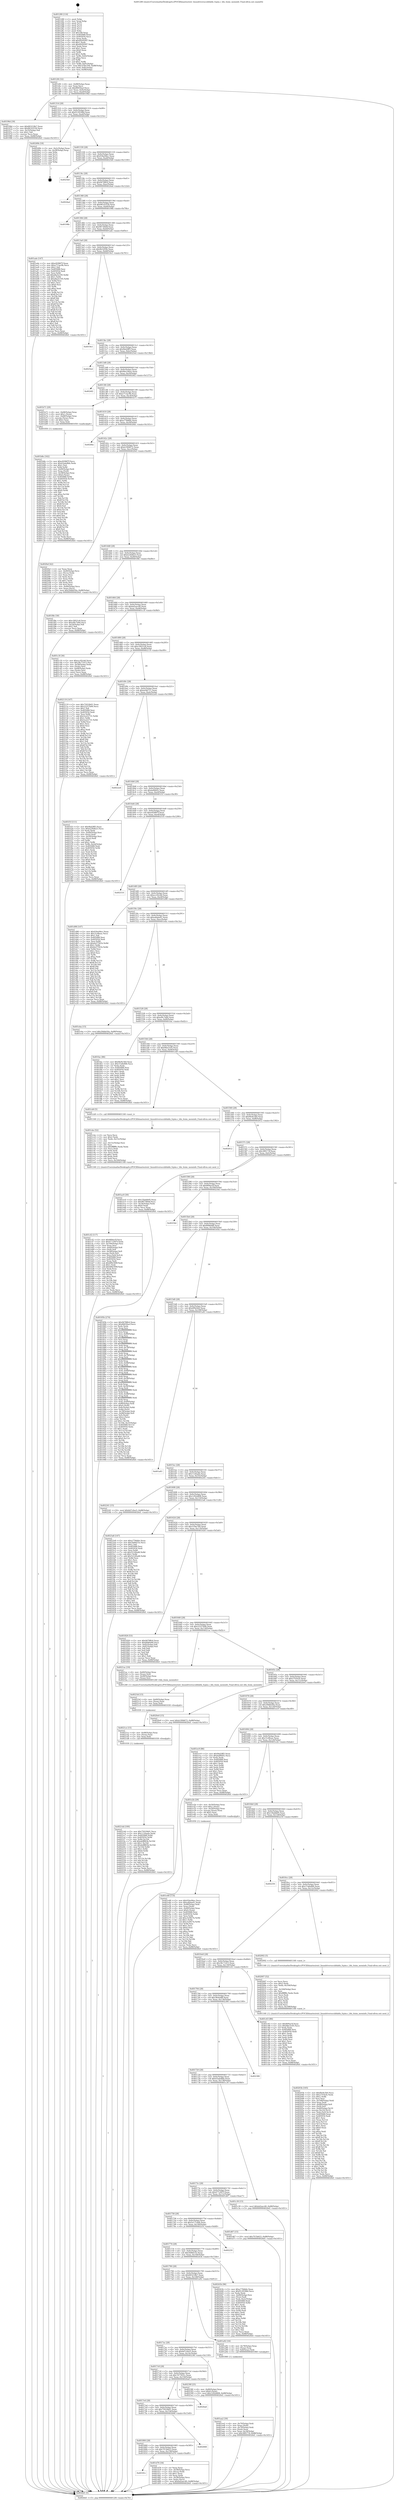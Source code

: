 digraph "0x401280" {
  label = "0x401280 (/mnt/c/Users/mathe/Desktop/tcc/POCII/binaries/extr_linuxdriversscsibfabfa_fcpim.c_bfa_itnim_meminfo_Final-ollvm.out::main(0))"
  labelloc = "t"
  node[shape=record]

  Entry [label="",width=0.3,height=0.3,shape=circle,fillcolor=black,style=filled]
  "0x4012f4" [label="{
     0x4012f4 [32]\l
     | [instrs]\l
     &nbsp;&nbsp;0x4012f4 \<+6\>: mov -0x88(%rbp),%eax\l
     &nbsp;&nbsp;0x4012fa \<+2\>: mov %eax,%ecx\l
     &nbsp;&nbsp;0x4012fc \<+6\>: sub $0x86650acf,%ecx\l
     &nbsp;&nbsp;0x401302 \<+6\>: mov %eax,-0x9c(%rbp)\l
     &nbsp;&nbsp;0x401308 \<+6\>: mov %ecx,-0xa0(%rbp)\l
     &nbsp;&nbsp;0x40130e \<+6\>: je 000000000040196d \<main+0x6ed\>\l
  }"]
  "0x40196d" [label="{
     0x40196d [30]\l
     | [instrs]\l
     &nbsp;&nbsp;0x40196d \<+5\>: mov $0x683218b7,%eax\l
     &nbsp;&nbsp;0x401972 \<+5\>: mov $0x96143530,%ecx\l
     &nbsp;&nbsp;0x401977 \<+3\>: mov -0x35(%rbp),%dl\l
     &nbsp;&nbsp;0x40197a \<+3\>: test $0x1,%dl\l
     &nbsp;&nbsp;0x40197d \<+3\>: cmovne %ecx,%eax\l
     &nbsp;&nbsp;0x401980 \<+6\>: mov %eax,-0x88(%rbp)\l
     &nbsp;&nbsp;0x401986 \<+5\>: jmp 00000000004026d1 \<main+0x1451\>\l
  }"]
  "0x401314" [label="{
     0x401314 [28]\l
     | [instrs]\l
     &nbsp;&nbsp;0x401314 \<+5\>: jmp 0000000000401319 \<main+0x99\>\l
     &nbsp;&nbsp;0x401319 \<+6\>: mov -0x9c(%rbp),%eax\l
     &nbsp;&nbsp;0x40131f \<+5\>: sub $0x9129188d,%eax\l
     &nbsp;&nbsp;0x401324 \<+6\>: mov %eax,-0xa4(%rbp)\l
     &nbsp;&nbsp;0x40132a \<+6\>: je 000000000040249b \<main+0x121b\>\l
  }"]
  Exit [label="",width=0.3,height=0.3,shape=circle,fillcolor=black,style=filled,peripheries=2]
  "0x40249b" [label="{
     0x40249b [18]\l
     | [instrs]\l
     &nbsp;&nbsp;0x40249b \<+3\>: mov -0x2c(%rbp),%eax\l
     &nbsp;&nbsp;0x40249e \<+4\>: lea -0x28(%rbp),%rsp\l
     &nbsp;&nbsp;0x4024a2 \<+1\>: pop %rbx\l
     &nbsp;&nbsp;0x4024a3 \<+2\>: pop %r12\l
     &nbsp;&nbsp;0x4024a5 \<+2\>: pop %r13\l
     &nbsp;&nbsp;0x4024a7 \<+2\>: pop %r14\l
     &nbsp;&nbsp;0x4024a9 \<+2\>: pop %r15\l
     &nbsp;&nbsp;0x4024ab \<+1\>: pop %rbp\l
     &nbsp;&nbsp;0x4024ac \<+1\>: ret\l
  }"]
  "0x401330" [label="{
     0x401330 [28]\l
     | [instrs]\l
     &nbsp;&nbsp;0x401330 \<+5\>: jmp 0000000000401335 \<main+0xb5\>\l
     &nbsp;&nbsp;0x401335 \<+6\>: mov -0x9c(%rbp),%eax\l
     &nbsp;&nbsp;0x40133b \<+5\>: sub $0x93be94ec,%eax\l
     &nbsp;&nbsp;0x401340 \<+6\>: mov %eax,-0xa8(%rbp)\l
     &nbsp;&nbsp;0x401346 \<+6\>: je 00000000004025b0 \<main+0x1330\>\l
  }"]
  "0x4021dd" [label="{
     0x4021dd [100]\l
     | [instrs]\l
     &nbsp;&nbsp;0x4021dd \<+5\>: mov $0x75010b01,%ecx\l
     &nbsp;&nbsp;0x4021e2 \<+5\>: mov $0x1120aafa,%edx\l
     &nbsp;&nbsp;0x4021e7 \<+8\>: mov 0x405068,%r8d\l
     &nbsp;&nbsp;0x4021ef \<+8\>: mov 0x405054,%r9d\l
     &nbsp;&nbsp;0x4021f7 \<+3\>: mov %r8d,%r10d\l
     &nbsp;&nbsp;0x4021fa \<+7\>: add $0xdeff883b,%r10d\l
     &nbsp;&nbsp;0x402201 \<+4\>: sub $0x1,%r10d\l
     &nbsp;&nbsp;0x402205 \<+7\>: sub $0xdeff883b,%r10d\l
     &nbsp;&nbsp;0x40220c \<+4\>: imul %r10d,%r8d\l
     &nbsp;&nbsp;0x402210 \<+4\>: and $0x1,%r8d\l
     &nbsp;&nbsp;0x402214 \<+4\>: cmp $0x0,%r8d\l
     &nbsp;&nbsp;0x402218 \<+4\>: sete %r11b\l
     &nbsp;&nbsp;0x40221c \<+4\>: cmp $0xa,%r9d\l
     &nbsp;&nbsp;0x402220 \<+3\>: setl %bl\l
     &nbsp;&nbsp;0x402223 \<+3\>: mov %r11b,%r14b\l
     &nbsp;&nbsp;0x402226 \<+3\>: and %bl,%r14b\l
     &nbsp;&nbsp;0x402229 \<+3\>: xor %bl,%r11b\l
     &nbsp;&nbsp;0x40222c \<+3\>: or %r11b,%r14b\l
     &nbsp;&nbsp;0x40222f \<+4\>: test $0x1,%r14b\l
     &nbsp;&nbsp;0x402233 \<+3\>: cmovne %edx,%ecx\l
     &nbsp;&nbsp;0x402236 \<+6\>: mov %ecx,-0x88(%rbp)\l
     &nbsp;&nbsp;0x40223c \<+5\>: jmp 00000000004026d1 \<main+0x1451\>\l
  }"]
  "0x4025b0" [label="{
     0x4025b0\l
  }", style=dashed]
  "0x40134c" [label="{
     0x40134c [28]\l
     | [instrs]\l
     &nbsp;&nbsp;0x40134c \<+5\>: jmp 0000000000401351 \<main+0xd1\>\l
     &nbsp;&nbsp;0x401351 \<+6\>: mov -0x9c(%rbp),%eax\l
     &nbsp;&nbsp;0x401357 \<+5\>: sub $0x9478ffc6,%eax\l
     &nbsp;&nbsp;0x40135c \<+6\>: mov %eax,-0xac(%rbp)\l
     &nbsp;&nbsp;0x401362 \<+6\>: je 00000000004024ad \<main+0x122d\>\l
  }"]
  "0x4021ce" [label="{
     0x4021ce [15]\l
     | [instrs]\l
     &nbsp;&nbsp;0x4021ce \<+4\>: mov -0x48(%rbp),%rax\l
     &nbsp;&nbsp;0x4021d2 \<+3\>: mov (%rax),%rax\l
     &nbsp;&nbsp;0x4021d5 \<+3\>: mov %rax,%rdi\l
     &nbsp;&nbsp;0x4021d8 \<+5\>: call 0000000000401030 \<free@plt\>\l
     | [calls]\l
     &nbsp;&nbsp;0x401030 \{1\} (unknown)\l
  }"]
  "0x4024ad" [label="{
     0x4024ad\l
  }", style=dashed]
  "0x401368" [label="{
     0x401368 [28]\l
     | [instrs]\l
     &nbsp;&nbsp;0x401368 \<+5\>: jmp 000000000040136d \<main+0xed\>\l
     &nbsp;&nbsp;0x40136d \<+6\>: mov -0x9c(%rbp),%eax\l
     &nbsp;&nbsp;0x401373 \<+5\>: sub $0x96143530,%eax\l
     &nbsp;&nbsp;0x401378 \<+6\>: mov %eax,-0xb0(%rbp)\l
     &nbsp;&nbsp;0x40137e \<+6\>: je 000000000040198b \<main+0x70b\>\l
  }"]
  "0x4021bf" [label="{
     0x4021bf [15]\l
     | [instrs]\l
     &nbsp;&nbsp;0x4021bf \<+4\>: mov -0x60(%rbp),%rax\l
     &nbsp;&nbsp;0x4021c3 \<+3\>: mov (%rax),%rax\l
     &nbsp;&nbsp;0x4021c6 \<+3\>: mov %rax,%rdi\l
     &nbsp;&nbsp;0x4021c9 \<+5\>: call 0000000000401030 \<free@plt\>\l
     | [calls]\l
     &nbsp;&nbsp;0x401030 \{1\} (unknown)\l
  }"]
  "0x40198b" [label="{
     0x40198b\l
  }", style=dashed]
  "0x401384" [label="{
     0x401384 [28]\l
     | [instrs]\l
     &nbsp;&nbsp;0x401384 \<+5\>: jmp 0000000000401389 \<main+0x109\>\l
     &nbsp;&nbsp;0x401389 \<+6\>: mov -0x9c(%rbp),%eax\l
     &nbsp;&nbsp;0x40138f \<+5\>: sub $0x9873844f,%eax\l
     &nbsp;&nbsp;0x401394 \<+6\>: mov %eax,-0xb4(%rbp)\l
     &nbsp;&nbsp;0x40139a \<+6\>: je 0000000000401ade \<main+0x85e\>\l
  }"]
  "0x40203b" [label="{
     0x40203b [165]\l
     | [instrs]\l
     &nbsp;&nbsp;0x40203b \<+5\>: mov $0xf9e9e3b0,%ecx\l
     &nbsp;&nbsp;0x402040 \<+5\>: mov $0x27f16cfe,%edx\l
     &nbsp;&nbsp;0x402045 \<+3\>: mov $0x1,%r8b\l
     &nbsp;&nbsp;0x402048 \<+2\>: xor %esi,%esi\l
     &nbsp;&nbsp;0x40204a \<+6\>: mov -0x168(%rbp),%edi\l
     &nbsp;&nbsp;0x402050 \<+3\>: imul %eax,%edi\l
     &nbsp;&nbsp;0x402053 \<+4\>: mov -0x48(%rbp),%r9\l
     &nbsp;&nbsp;0x402057 \<+3\>: mov (%r9),%r9\l
     &nbsp;&nbsp;0x40205a \<+4\>: mov -0x40(%rbp),%r10\l
     &nbsp;&nbsp;0x40205e \<+3\>: movslq (%r10),%r10\l
     &nbsp;&nbsp;0x402061 \<+4\>: mov %edi,(%r9,%r10,4)\l
     &nbsp;&nbsp;0x402065 \<+7\>: mov 0x405068,%eax\l
     &nbsp;&nbsp;0x40206c \<+7\>: mov 0x405054,%edi\l
     &nbsp;&nbsp;0x402073 \<+3\>: sub $0x1,%esi\l
     &nbsp;&nbsp;0x402076 \<+3\>: mov %eax,%r11d\l
     &nbsp;&nbsp;0x402079 \<+3\>: add %esi,%r11d\l
     &nbsp;&nbsp;0x40207c \<+4\>: imul %r11d,%eax\l
     &nbsp;&nbsp;0x402080 \<+3\>: and $0x1,%eax\l
     &nbsp;&nbsp;0x402083 \<+3\>: cmp $0x0,%eax\l
     &nbsp;&nbsp;0x402086 \<+3\>: sete %bl\l
     &nbsp;&nbsp;0x402089 \<+3\>: cmp $0xa,%edi\l
     &nbsp;&nbsp;0x40208c \<+4\>: setl %r14b\l
     &nbsp;&nbsp;0x402090 \<+3\>: mov %bl,%r15b\l
     &nbsp;&nbsp;0x402093 \<+4\>: xor $0xff,%r15b\l
     &nbsp;&nbsp;0x402097 \<+3\>: mov %r14b,%r12b\l
     &nbsp;&nbsp;0x40209a \<+4\>: xor $0xff,%r12b\l
     &nbsp;&nbsp;0x40209e \<+4\>: xor $0x1,%r8b\l
     &nbsp;&nbsp;0x4020a2 \<+3\>: mov %r15b,%r13b\l
     &nbsp;&nbsp;0x4020a5 \<+4\>: and $0xff,%r13b\l
     &nbsp;&nbsp;0x4020a9 \<+3\>: and %r8b,%bl\l
     &nbsp;&nbsp;0x4020ac \<+3\>: mov %r12b,%al\l
     &nbsp;&nbsp;0x4020af \<+2\>: and $0xff,%al\l
     &nbsp;&nbsp;0x4020b1 \<+3\>: and %r8b,%r14b\l
     &nbsp;&nbsp;0x4020b4 \<+3\>: or %bl,%r13b\l
     &nbsp;&nbsp;0x4020b7 \<+3\>: or %r14b,%al\l
     &nbsp;&nbsp;0x4020ba \<+3\>: xor %al,%r13b\l
     &nbsp;&nbsp;0x4020bd \<+3\>: or %r12b,%r15b\l
     &nbsp;&nbsp;0x4020c0 \<+4\>: xor $0xff,%r15b\l
     &nbsp;&nbsp;0x4020c4 \<+4\>: or $0x1,%r8b\l
     &nbsp;&nbsp;0x4020c8 \<+3\>: and %r8b,%r15b\l
     &nbsp;&nbsp;0x4020cb \<+3\>: or %r15b,%r13b\l
     &nbsp;&nbsp;0x4020ce \<+4\>: test $0x1,%r13b\l
     &nbsp;&nbsp;0x4020d2 \<+3\>: cmovne %edx,%ecx\l
     &nbsp;&nbsp;0x4020d5 \<+6\>: mov %ecx,-0x88(%rbp)\l
     &nbsp;&nbsp;0x4020db \<+5\>: jmp 00000000004026d1 \<main+0x1451\>\l
  }"]
  "0x401ade" [label="{
     0x401ade [147]\l
     | [instrs]\l
     &nbsp;&nbsp;0x401ade \<+5\>: mov $0xe9296f7f,%eax\l
     &nbsp;&nbsp;0x401ae3 \<+5\>: mov $0xa713ac9b,%ecx\l
     &nbsp;&nbsp;0x401ae8 \<+2\>: mov $0x1,%dl\l
     &nbsp;&nbsp;0x401aea \<+7\>: mov 0x405068,%esi\l
     &nbsp;&nbsp;0x401af1 \<+7\>: mov 0x405054,%edi\l
     &nbsp;&nbsp;0x401af8 \<+3\>: mov %esi,%r8d\l
     &nbsp;&nbsp;0x401afb \<+7\>: add $0xd4a5e195,%r8d\l
     &nbsp;&nbsp;0x401b02 \<+4\>: sub $0x1,%r8d\l
     &nbsp;&nbsp;0x401b06 \<+7\>: sub $0xd4a5e195,%r8d\l
     &nbsp;&nbsp;0x401b0d \<+4\>: imul %r8d,%esi\l
     &nbsp;&nbsp;0x401b11 \<+3\>: and $0x1,%esi\l
     &nbsp;&nbsp;0x401b14 \<+3\>: cmp $0x0,%esi\l
     &nbsp;&nbsp;0x401b17 \<+4\>: sete %r9b\l
     &nbsp;&nbsp;0x401b1b \<+3\>: cmp $0xa,%edi\l
     &nbsp;&nbsp;0x401b1e \<+4\>: setl %r10b\l
     &nbsp;&nbsp;0x401b22 \<+3\>: mov %r9b,%r11b\l
     &nbsp;&nbsp;0x401b25 \<+4\>: xor $0xff,%r11b\l
     &nbsp;&nbsp;0x401b29 \<+3\>: mov %r10b,%bl\l
     &nbsp;&nbsp;0x401b2c \<+3\>: xor $0xff,%bl\l
     &nbsp;&nbsp;0x401b2f \<+3\>: xor $0x1,%dl\l
     &nbsp;&nbsp;0x401b32 \<+3\>: mov %r11b,%r14b\l
     &nbsp;&nbsp;0x401b35 \<+4\>: and $0xff,%r14b\l
     &nbsp;&nbsp;0x401b39 \<+3\>: and %dl,%r9b\l
     &nbsp;&nbsp;0x401b3c \<+3\>: mov %bl,%r15b\l
     &nbsp;&nbsp;0x401b3f \<+4\>: and $0xff,%r15b\l
     &nbsp;&nbsp;0x401b43 \<+3\>: and %dl,%r10b\l
     &nbsp;&nbsp;0x401b46 \<+3\>: or %r9b,%r14b\l
     &nbsp;&nbsp;0x401b49 \<+3\>: or %r10b,%r15b\l
     &nbsp;&nbsp;0x401b4c \<+3\>: xor %r15b,%r14b\l
     &nbsp;&nbsp;0x401b4f \<+3\>: or %bl,%r11b\l
     &nbsp;&nbsp;0x401b52 \<+4\>: xor $0xff,%r11b\l
     &nbsp;&nbsp;0x401b56 \<+3\>: or $0x1,%dl\l
     &nbsp;&nbsp;0x401b59 \<+3\>: and %dl,%r11b\l
     &nbsp;&nbsp;0x401b5c \<+3\>: or %r11b,%r14b\l
     &nbsp;&nbsp;0x401b5f \<+4\>: test $0x1,%r14b\l
     &nbsp;&nbsp;0x401b63 \<+3\>: cmovne %ecx,%eax\l
     &nbsp;&nbsp;0x401b66 \<+6\>: mov %eax,-0x88(%rbp)\l
     &nbsp;&nbsp;0x401b6c \<+5\>: jmp 00000000004026d1 \<main+0x1451\>\l
  }"]
  "0x4013a0" [label="{
     0x4013a0 [28]\l
     | [instrs]\l
     &nbsp;&nbsp;0x4013a0 \<+5\>: jmp 00000000004013a5 \<main+0x125\>\l
     &nbsp;&nbsp;0x4013a5 \<+6\>: mov -0x9c(%rbp),%eax\l
     &nbsp;&nbsp;0x4013ab \<+5\>: sub $0x9b32f5fe,%eax\l
     &nbsp;&nbsp;0x4013b0 \<+6\>: mov %eax,-0xb8(%rbp)\l
     &nbsp;&nbsp;0x4013b6 \<+6\>: je 00000000004019e1 \<main+0x761\>\l
  }"]
  "0x402007" [label="{
     0x402007 [52]\l
     | [instrs]\l
     &nbsp;&nbsp;0x402007 \<+2\>: xor %ecx,%ecx\l
     &nbsp;&nbsp;0x402009 \<+5\>: mov $0x2,%edx\l
     &nbsp;&nbsp;0x40200e \<+6\>: mov %edx,-0x164(%rbp)\l
     &nbsp;&nbsp;0x402014 \<+1\>: cltd\l
     &nbsp;&nbsp;0x402015 \<+6\>: mov -0x164(%rbp),%esi\l
     &nbsp;&nbsp;0x40201b \<+2\>: idiv %esi\l
     &nbsp;&nbsp;0x40201d \<+6\>: imul $0xfffffffe,%edx,%edx\l
     &nbsp;&nbsp;0x402023 \<+2\>: mov %ecx,%edi\l
     &nbsp;&nbsp;0x402025 \<+2\>: sub %edx,%edi\l
     &nbsp;&nbsp;0x402027 \<+2\>: mov %ecx,%edx\l
     &nbsp;&nbsp;0x402029 \<+3\>: sub $0x1,%edx\l
     &nbsp;&nbsp;0x40202c \<+2\>: add %edx,%edi\l
     &nbsp;&nbsp;0x40202e \<+2\>: sub %edi,%ecx\l
     &nbsp;&nbsp;0x402030 \<+6\>: mov %ecx,-0x168(%rbp)\l
     &nbsp;&nbsp;0x402036 \<+5\>: call 0000000000401160 \<next_i\>\l
     | [calls]\l
     &nbsp;&nbsp;0x401160 \{1\} (/mnt/c/Users/mathe/Desktop/tcc/POCII/binaries/extr_linuxdriversscsibfabfa_fcpim.c_bfa_itnim_meminfo_Final-ollvm.out::next_i)\l
  }"]
  "0x4019e1" [label="{
     0x4019e1\l
  }", style=dashed]
  "0x4013bc" [label="{
     0x4013bc [28]\l
     | [instrs]\l
     &nbsp;&nbsp;0x4013bc \<+5\>: jmp 00000000004013c1 \<main+0x141\>\l
     &nbsp;&nbsp;0x4013c1 \<+6\>: mov -0x9c(%rbp),%eax\l
     &nbsp;&nbsp;0x4013c7 \<+5\>: sub $0x9bd2fff3,%eax\l
     &nbsp;&nbsp;0x4013cc \<+6\>: mov %eax,-0xbc(%rbp)\l
     &nbsp;&nbsp;0x4013d2 \<+6\>: je 00000000004025ed \<main+0x136d\>\l
  }"]
  "0x401e48" [label="{
     0x401e48 [114]\l
     | [instrs]\l
     &nbsp;&nbsp;0x401e48 \<+5\>: mov $0x93be94ec,%ecx\l
     &nbsp;&nbsp;0x401e4d \<+5\>: mov $0xedfabe61,%edx\l
     &nbsp;&nbsp;0x401e52 \<+4\>: mov -0x48(%rbp),%rdi\l
     &nbsp;&nbsp;0x401e56 \<+3\>: mov %rax,(%rdi)\l
     &nbsp;&nbsp;0x401e59 \<+4\>: mov -0x40(%rbp),%rax\l
     &nbsp;&nbsp;0x401e5d \<+6\>: movl $0x0,(%rax)\l
     &nbsp;&nbsp;0x401e63 \<+7\>: mov 0x405068,%esi\l
     &nbsp;&nbsp;0x401e6a \<+8\>: mov 0x405054,%r8d\l
     &nbsp;&nbsp;0x401e72 \<+3\>: mov %esi,%r9d\l
     &nbsp;&nbsp;0x401e75 \<+7\>: add $0xc5e9f27b,%r9d\l
     &nbsp;&nbsp;0x401e7c \<+4\>: sub $0x1,%r9d\l
     &nbsp;&nbsp;0x401e80 \<+7\>: sub $0xc5e9f27b,%r9d\l
     &nbsp;&nbsp;0x401e87 \<+4\>: imul %r9d,%esi\l
     &nbsp;&nbsp;0x401e8b \<+3\>: and $0x1,%esi\l
     &nbsp;&nbsp;0x401e8e \<+3\>: cmp $0x0,%esi\l
     &nbsp;&nbsp;0x401e91 \<+4\>: sete %r10b\l
     &nbsp;&nbsp;0x401e95 \<+4\>: cmp $0xa,%r8d\l
     &nbsp;&nbsp;0x401e99 \<+4\>: setl %r11b\l
     &nbsp;&nbsp;0x401e9d \<+3\>: mov %r10b,%bl\l
     &nbsp;&nbsp;0x401ea0 \<+3\>: and %r11b,%bl\l
     &nbsp;&nbsp;0x401ea3 \<+3\>: xor %r11b,%r10b\l
     &nbsp;&nbsp;0x401ea6 \<+3\>: or %r10b,%bl\l
     &nbsp;&nbsp;0x401ea9 \<+3\>: test $0x1,%bl\l
     &nbsp;&nbsp;0x401eac \<+3\>: cmovne %edx,%ecx\l
     &nbsp;&nbsp;0x401eaf \<+6\>: mov %ecx,-0x88(%rbp)\l
     &nbsp;&nbsp;0x401eb5 \<+5\>: jmp 00000000004026d1 \<main+0x1451\>\l
  }"]
  "0x4025ed" [label="{
     0x4025ed\l
  }", style=dashed]
  "0x4013d8" [label="{
     0x4013d8 [28]\l
     | [instrs]\l
     &nbsp;&nbsp;0x4013d8 \<+5\>: jmp 00000000004013dd \<main+0x15d\>\l
     &nbsp;&nbsp;0x4013dd \<+6\>: mov -0x9c(%rbp),%eax\l
     &nbsp;&nbsp;0x4013e3 \<+5\>: sub $0x9be14bee,%eax\l
     &nbsp;&nbsp;0x4013e8 \<+6\>: mov %eax,-0xc0(%rbp)\l
     &nbsp;&nbsp;0x4013ee \<+6\>: je 00000000004024f2 \<main+0x1272\>\l
  }"]
  "0x40181c" [label="{
     0x40181c\l
  }", style=dashed]
  "0x4024f2" [label="{
     0x4024f2\l
  }", style=dashed]
  "0x4013f4" [label="{
     0x4013f4 [28]\l
     | [instrs]\l
     &nbsp;&nbsp;0x4013f4 \<+5\>: jmp 00000000004013f9 \<main+0x179\>\l
     &nbsp;&nbsp;0x4013f9 \<+6\>: mov -0x9c(%rbp),%eax\l
     &nbsp;&nbsp;0x4013ff \<+5\>: sub $0xa713ac9b,%eax\l
     &nbsp;&nbsp;0x401404 \<+6\>: mov %eax,-0xc4(%rbp)\l
     &nbsp;&nbsp;0x40140a \<+6\>: je 0000000000401b71 \<main+0x8f1\>\l
  }"]
  "0x401d76" [label="{
     0x401d76 [34]\l
     | [instrs]\l
     &nbsp;&nbsp;0x401d76 \<+2\>: xor %eax,%eax\l
     &nbsp;&nbsp;0x401d78 \<+4\>: mov -0x58(%rbp),%rcx\l
     &nbsp;&nbsp;0x401d7c \<+2\>: mov (%rcx),%edx\l
     &nbsp;&nbsp;0x401d7e \<+3\>: sub $0x1,%eax\l
     &nbsp;&nbsp;0x401d81 \<+2\>: sub %eax,%edx\l
     &nbsp;&nbsp;0x401d83 \<+4\>: mov -0x58(%rbp),%rcx\l
     &nbsp;&nbsp;0x401d87 \<+2\>: mov %edx,(%rcx)\l
     &nbsp;&nbsp;0x401d89 \<+10\>: movl $0xbd2aec40,-0x88(%rbp)\l
     &nbsp;&nbsp;0x401d93 \<+5\>: jmp 00000000004026d1 \<main+0x1451\>\l
  }"]
  "0x401b71" [label="{
     0x401b71 [29]\l
     | [instrs]\l
     &nbsp;&nbsp;0x401b71 \<+4\>: mov -0x68(%rbp),%rax\l
     &nbsp;&nbsp;0x401b75 \<+6\>: movl $0x1,(%rax)\l
     &nbsp;&nbsp;0x401b7b \<+4\>: mov -0x68(%rbp),%rax\l
     &nbsp;&nbsp;0x401b7f \<+3\>: movslq (%rax),%rax\l
     &nbsp;&nbsp;0x401b82 \<+4\>: shl $0x2,%rax\l
     &nbsp;&nbsp;0x401b86 \<+3\>: mov %rax,%rdi\l
     &nbsp;&nbsp;0x401b89 \<+5\>: call 0000000000401050 \<malloc@plt\>\l
     | [calls]\l
     &nbsp;&nbsp;0x401050 \{1\} (unknown)\l
  }"]
  "0x401410" [label="{
     0x401410 [28]\l
     | [instrs]\l
     &nbsp;&nbsp;0x401410 \<+5\>: jmp 0000000000401415 \<main+0x195\>\l
     &nbsp;&nbsp;0x401415 \<+6\>: mov -0x9c(%rbp),%eax\l
     &nbsp;&nbsp;0x40141b \<+5\>: sub $0xa778dbfe,%eax\l
     &nbsp;&nbsp;0x401420 \<+6\>: mov %eax,-0xc8(%rbp)\l
     &nbsp;&nbsp;0x401426 \<+6\>: je 00000000004026bc \<main+0x143c\>\l
  }"]
  "0x401800" [label="{
     0x401800 [28]\l
     | [instrs]\l
     &nbsp;&nbsp;0x401800 \<+5\>: jmp 0000000000401805 \<main+0x585\>\l
     &nbsp;&nbsp;0x401805 \<+6\>: mov -0x9c(%rbp),%eax\l
     &nbsp;&nbsp;0x40180b \<+5\>: sub $0x7f15b623,%eax\l
     &nbsp;&nbsp;0x401810 \<+6\>: mov %eax,-0x158(%rbp)\l
     &nbsp;&nbsp;0x401816 \<+6\>: je 0000000000401d76 \<main+0xaf6\>\l
  }"]
  "0x4026bc" [label="{
     0x4026bc\l
  }", style=dashed]
  "0x40142c" [label="{
     0x40142c [28]\l
     | [instrs]\l
     &nbsp;&nbsp;0x40142c \<+5\>: jmp 0000000000401431 \<main+0x1b1\>\l
     &nbsp;&nbsp;0x401431 \<+6\>: mov -0x9c(%rbp),%eax\l
     &nbsp;&nbsp;0x401437 \<+5\>: sub $0xb1994672,%eax\l
     &nbsp;&nbsp;0x40143c \<+6\>: mov %eax,-0xcc(%rbp)\l
     &nbsp;&nbsp;0x401442 \<+6\>: je 00000000004020ef \<main+0xe6f\>\l
  }"]
  "0x402668" [label="{
     0x402668\l
  }", style=dashed]
  "0x4020ef" [label="{
     0x4020ef [42]\l
     | [instrs]\l
     &nbsp;&nbsp;0x4020ef \<+2\>: xor %eax,%eax\l
     &nbsp;&nbsp;0x4020f1 \<+4\>: mov -0x40(%rbp),%rcx\l
     &nbsp;&nbsp;0x4020f5 \<+2\>: mov (%rcx),%edx\l
     &nbsp;&nbsp;0x4020f7 \<+2\>: mov %eax,%esi\l
     &nbsp;&nbsp;0x4020f9 \<+2\>: sub %edx,%esi\l
     &nbsp;&nbsp;0x4020fb \<+2\>: mov %eax,%edx\l
     &nbsp;&nbsp;0x4020fd \<+3\>: sub $0x1,%edx\l
     &nbsp;&nbsp;0x402100 \<+2\>: add %edx,%esi\l
     &nbsp;&nbsp;0x402102 \<+2\>: sub %esi,%eax\l
     &nbsp;&nbsp;0x402104 \<+4\>: mov -0x40(%rbp),%rcx\l
     &nbsp;&nbsp;0x402108 \<+2\>: mov %eax,(%rcx)\l
     &nbsp;&nbsp;0x40210a \<+10\>: movl $0x29dbb50a,-0x88(%rbp)\l
     &nbsp;&nbsp;0x402114 \<+5\>: jmp 00000000004026d1 \<main+0x1451\>\l
  }"]
  "0x401448" [label="{
     0x401448 [28]\l
     | [instrs]\l
     &nbsp;&nbsp;0x401448 \<+5\>: jmp 000000000040144d \<main+0x1cd\>\l
     &nbsp;&nbsp;0x40144d \<+6\>: mov -0x9c(%rbp),%eax\l
     &nbsp;&nbsp;0x401453 \<+5\>: sub $0xb226db23,%eax\l
     &nbsp;&nbsp;0x401458 \<+6\>: mov %eax,-0xd0(%rbp)\l
     &nbsp;&nbsp;0x40145e \<+6\>: je 0000000000401f8e \<main+0xd0e\>\l
  }"]
  "0x4017e4" [label="{
     0x4017e4 [28]\l
     | [instrs]\l
     &nbsp;&nbsp;0x4017e4 \<+5\>: jmp 00000000004017e9 \<main+0x569\>\l
     &nbsp;&nbsp;0x4017e9 \<+6\>: mov -0x9c(%rbp),%eax\l
     &nbsp;&nbsp;0x4017ef \<+5\>: sub $0x75010b01,%eax\l
     &nbsp;&nbsp;0x4017f4 \<+6\>: mov %eax,-0x154(%rbp)\l
     &nbsp;&nbsp;0x4017fa \<+6\>: je 0000000000402668 \<main+0x13e8\>\l
  }"]
  "0x401f8e" [label="{
     0x401f8e [30]\l
     | [instrs]\l
     &nbsp;&nbsp;0x401f8e \<+5\>: mov $0xc5f021e8,%eax\l
     &nbsp;&nbsp;0x401f93 \<+5\>: mov $0xef9c7d44,%ecx\l
     &nbsp;&nbsp;0x401f98 \<+3\>: mov -0x2d(%rbp),%dl\l
     &nbsp;&nbsp;0x401f9b \<+3\>: test $0x1,%dl\l
     &nbsp;&nbsp;0x401f9e \<+3\>: cmovne %ecx,%eax\l
     &nbsp;&nbsp;0x401fa1 \<+6\>: mov %eax,-0x88(%rbp)\l
     &nbsp;&nbsp;0x401fa7 \<+5\>: jmp 00000000004026d1 \<main+0x1451\>\l
  }"]
  "0x401464" [label="{
     0x401464 [28]\l
     | [instrs]\l
     &nbsp;&nbsp;0x401464 \<+5\>: jmp 0000000000401469 \<main+0x1e9\>\l
     &nbsp;&nbsp;0x401469 \<+6\>: mov -0x9c(%rbp),%eax\l
     &nbsp;&nbsp;0x40146f \<+5\>: sub $0xbd2aec40,%eax\l
     &nbsp;&nbsp;0x401474 \<+6\>: mov %eax,-0xd4(%rbp)\l
     &nbsp;&nbsp;0x40147a \<+6\>: je 0000000000401c3f \<main+0x9bf\>\l
  }"]
  "0x4026a8" [label="{
     0x4026a8\l
  }", style=dashed]
  "0x401c3f" [label="{
     0x401c3f [36]\l
     | [instrs]\l
     &nbsp;&nbsp;0x401c3f \<+5\>: mov $0xecc92cb6,%eax\l
     &nbsp;&nbsp;0x401c44 \<+5\>: mov $0x38c71415,%ecx\l
     &nbsp;&nbsp;0x401c49 \<+4\>: mov -0x58(%rbp),%rdx\l
     &nbsp;&nbsp;0x401c4d \<+2\>: mov (%rdx),%esi\l
     &nbsp;&nbsp;0x401c4f \<+4\>: mov -0x68(%rbp),%rdx\l
     &nbsp;&nbsp;0x401c53 \<+2\>: cmp (%rdx),%esi\l
     &nbsp;&nbsp;0x401c55 \<+3\>: cmovl %ecx,%eax\l
     &nbsp;&nbsp;0x401c58 \<+6\>: mov %eax,-0x88(%rbp)\l
     &nbsp;&nbsp;0x401c5e \<+5\>: jmp 00000000004026d1 \<main+0x1451\>\l
  }"]
  "0x401480" [label="{
     0x401480 [28]\l
     | [instrs]\l
     &nbsp;&nbsp;0x401480 \<+5\>: jmp 0000000000401485 \<main+0x205\>\l
     &nbsp;&nbsp;0x401485 \<+6\>: mov -0x9c(%rbp),%eax\l
     &nbsp;&nbsp;0x40148b \<+5\>: sub $0xc5f021e8,%eax\l
     &nbsp;&nbsp;0x401490 \<+6\>: mov %eax,-0xd8(%rbp)\l
     &nbsp;&nbsp;0x401496 \<+6\>: je 0000000000402119 \<main+0xe99\>\l
  }"]
  "0x4017c8" [label="{
     0x4017c8 [28]\l
     | [instrs]\l
     &nbsp;&nbsp;0x4017c8 \<+5\>: jmp 00000000004017cd \<main+0x54d\>\l
     &nbsp;&nbsp;0x4017cd \<+6\>: mov -0x9c(%rbp),%eax\l
     &nbsp;&nbsp;0x4017d3 \<+5\>: sub $0x7477831c,%eax\l
     &nbsp;&nbsp;0x4017d8 \<+6\>: mov %eax,-0x150(%rbp)\l
     &nbsp;&nbsp;0x4017de \<+6\>: je 00000000004026a8 \<main+0x1428\>\l
  }"]
  "0x402119" [label="{
     0x402119 [147]\l
     | [instrs]\l
     &nbsp;&nbsp;0x402119 \<+5\>: mov $0x75010b01,%eax\l
     &nbsp;&nbsp;0x40211e \<+5\>: mov $0x22257b06,%ecx\l
     &nbsp;&nbsp;0x402123 \<+2\>: mov $0x1,%dl\l
     &nbsp;&nbsp;0x402125 \<+7\>: mov 0x405068,%esi\l
     &nbsp;&nbsp;0x40212c \<+7\>: mov 0x405054,%edi\l
     &nbsp;&nbsp;0x402133 \<+3\>: mov %esi,%r8d\l
     &nbsp;&nbsp;0x402136 \<+7\>: add $0x5ca52731,%r8d\l
     &nbsp;&nbsp;0x40213d \<+4\>: sub $0x1,%r8d\l
     &nbsp;&nbsp;0x402141 \<+7\>: sub $0x5ca52731,%r8d\l
     &nbsp;&nbsp;0x402148 \<+4\>: imul %r8d,%esi\l
     &nbsp;&nbsp;0x40214c \<+3\>: and $0x1,%esi\l
     &nbsp;&nbsp;0x40214f \<+3\>: cmp $0x0,%esi\l
     &nbsp;&nbsp;0x402152 \<+4\>: sete %r9b\l
     &nbsp;&nbsp;0x402156 \<+3\>: cmp $0xa,%edi\l
     &nbsp;&nbsp;0x402159 \<+4\>: setl %r10b\l
     &nbsp;&nbsp;0x40215d \<+3\>: mov %r9b,%r11b\l
     &nbsp;&nbsp;0x402160 \<+4\>: xor $0xff,%r11b\l
     &nbsp;&nbsp;0x402164 \<+3\>: mov %r10b,%bl\l
     &nbsp;&nbsp;0x402167 \<+3\>: xor $0xff,%bl\l
     &nbsp;&nbsp;0x40216a \<+3\>: xor $0x1,%dl\l
     &nbsp;&nbsp;0x40216d \<+3\>: mov %r11b,%r14b\l
     &nbsp;&nbsp;0x402170 \<+4\>: and $0xff,%r14b\l
     &nbsp;&nbsp;0x402174 \<+3\>: and %dl,%r9b\l
     &nbsp;&nbsp;0x402177 \<+3\>: mov %bl,%r15b\l
     &nbsp;&nbsp;0x40217a \<+4\>: and $0xff,%r15b\l
     &nbsp;&nbsp;0x40217e \<+3\>: and %dl,%r10b\l
     &nbsp;&nbsp;0x402181 \<+3\>: or %r9b,%r14b\l
     &nbsp;&nbsp;0x402184 \<+3\>: or %r10b,%r15b\l
     &nbsp;&nbsp;0x402187 \<+3\>: xor %r15b,%r14b\l
     &nbsp;&nbsp;0x40218a \<+3\>: or %bl,%r11b\l
     &nbsp;&nbsp;0x40218d \<+4\>: xor $0xff,%r11b\l
     &nbsp;&nbsp;0x402191 \<+3\>: or $0x1,%dl\l
     &nbsp;&nbsp;0x402194 \<+3\>: and %dl,%r11b\l
     &nbsp;&nbsp;0x402197 \<+3\>: or %r11b,%r14b\l
     &nbsp;&nbsp;0x40219a \<+4\>: test $0x1,%r14b\l
     &nbsp;&nbsp;0x40219e \<+3\>: cmovne %ecx,%eax\l
     &nbsp;&nbsp;0x4021a1 \<+6\>: mov %eax,-0x88(%rbp)\l
     &nbsp;&nbsp;0x4021a7 \<+5\>: jmp 00000000004026d1 \<main+0x1451\>\l
  }"]
  "0x40149c" [label="{
     0x40149c [28]\l
     | [instrs]\l
     &nbsp;&nbsp;0x40149c \<+5\>: jmp 00000000004014a1 \<main+0x221\>\l
     &nbsp;&nbsp;0x4014a1 \<+6\>: mov -0x9c(%rbp),%eax\l
     &nbsp;&nbsp;0x4014a7 \<+5\>: sub $0xdcfbf711,%eax\l
     &nbsp;&nbsp;0x4014ac \<+6\>: mov %eax,-0xdc(%rbp)\l
     &nbsp;&nbsp;0x4014b2 \<+6\>: je 00000000004022e8 \<main+0x1068\>\l
  }"]
  "0x40238f" [label="{
     0x40238f [25]\l
     | [instrs]\l
     &nbsp;&nbsp;0x40238f \<+4\>: mov -0x80(%rbp),%rax\l
     &nbsp;&nbsp;0x402393 \<+6\>: movl $0x0,(%rax)\l
     &nbsp;&nbsp;0x402399 \<+10\>: movl $0x1292d408,-0x88(%rbp)\l
     &nbsp;&nbsp;0x4023a3 \<+5\>: jmp 00000000004026d1 \<main+0x1451\>\l
  }"]
  "0x4022e8" [label="{
     0x4022e8\l
  }", style=dashed]
  "0x4014b8" [label="{
     0x4014b8 [28]\l
     | [instrs]\l
     &nbsp;&nbsp;0x4014b8 \<+5\>: jmp 00000000004014bd \<main+0x23d\>\l
     &nbsp;&nbsp;0x4014bd \<+6\>: mov -0x9c(%rbp),%eax\l
     &nbsp;&nbsp;0x4014c3 \<+5\>: sub $0xdef6fd5c,%eax\l
     &nbsp;&nbsp;0x4014c8 \<+6\>: mov %eax,-0xe0(%rbp)\l
     &nbsp;&nbsp;0x4014ce \<+6\>: je 0000000000401f1f \<main+0xc9f\>\l
  }"]
  "0x401cf2" [label="{
     0x401cf2 [117]\l
     | [instrs]\l
     &nbsp;&nbsp;0x401cf2 \<+5\>: mov $0x809ae5f,%ecx\l
     &nbsp;&nbsp;0x401cf7 \<+5\>: mov $0x477c697f,%edx\l
     &nbsp;&nbsp;0x401cfc \<+6\>: mov -0x160(%rbp),%esi\l
     &nbsp;&nbsp;0x401d02 \<+3\>: imul %eax,%esi\l
     &nbsp;&nbsp;0x401d05 \<+4\>: mov -0x60(%rbp),%r8\l
     &nbsp;&nbsp;0x401d09 \<+3\>: mov (%r8),%r8\l
     &nbsp;&nbsp;0x401d0c \<+4\>: mov -0x58(%rbp),%r9\l
     &nbsp;&nbsp;0x401d10 \<+3\>: movslq (%r9),%r9\l
     &nbsp;&nbsp;0x401d13 \<+4\>: mov %esi,(%r8,%r9,4)\l
     &nbsp;&nbsp;0x401d17 \<+7\>: mov 0x405068,%eax\l
     &nbsp;&nbsp;0x401d1e \<+7\>: mov 0x405054,%esi\l
     &nbsp;&nbsp;0x401d25 \<+2\>: mov %eax,%edi\l
     &nbsp;&nbsp;0x401d27 \<+6\>: sub $0x6f9e569f,%edi\l
     &nbsp;&nbsp;0x401d2d \<+3\>: sub $0x1,%edi\l
     &nbsp;&nbsp;0x401d30 \<+6\>: add $0x6f9e569f,%edi\l
     &nbsp;&nbsp;0x401d36 \<+3\>: imul %edi,%eax\l
     &nbsp;&nbsp;0x401d39 \<+3\>: and $0x1,%eax\l
     &nbsp;&nbsp;0x401d3c \<+3\>: cmp $0x0,%eax\l
     &nbsp;&nbsp;0x401d3f \<+4\>: sete %r10b\l
     &nbsp;&nbsp;0x401d43 \<+3\>: cmp $0xa,%esi\l
     &nbsp;&nbsp;0x401d46 \<+4\>: setl %r11b\l
     &nbsp;&nbsp;0x401d4a \<+3\>: mov %r10b,%bl\l
     &nbsp;&nbsp;0x401d4d \<+3\>: and %r11b,%bl\l
     &nbsp;&nbsp;0x401d50 \<+3\>: xor %r11b,%r10b\l
     &nbsp;&nbsp;0x401d53 \<+3\>: or %r10b,%bl\l
     &nbsp;&nbsp;0x401d56 \<+3\>: test $0x1,%bl\l
     &nbsp;&nbsp;0x401d59 \<+3\>: cmovne %edx,%ecx\l
     &nbsp;&nbsp;0x401d5c \<+6\>: mov %ecx,-0x88(%rbp)\l
     &nbsp;&nbsp;0x401d62 \<+5\>: jmp 00000000004026d1 \<main+0x1451\>\l
  }"]
  "0x401f1f" [label="{
     0x401f1f [111]\l
     | [instrs]\l
     &nbsp;&nbsp;0x401f1f \<+5\>: mov $0x9bd2fff3,%eax\l
     &nbsp;&nbsp;0x401f24 \<+5\>: mov $0xb226db23,%ecx\l
     &nbsp;&nbsp;0x401f29 \<+2\>: xor %edx,%edx\l
     &nbsp;&nbsp;0x401f2b \<+4\>: mov -0x40(%rbp),%rsi\l
     &nbsp;&nbsp;0x401f2f \<+2\>: mov (%rsi),%edi\l
     &nbsp;&nbsp;0x401f31 \<+4\>: mov -0x50(%rbp),%rsi\l
     &nbsp;&nbsp;0x401f35 \<+2\>: cmp (%rsi),%edi\l
     &nbsp;&nbsp;0x401f37 \<+4\>: setl %r8b\l
     &nbsp;&nbsp;0x401f3b \<+4\>: and $0x1,%r8b\l
     &nbsp;&nbsp;0x401f3f \<+4\>: mov %r8b,-0x2d(%rbp)\l
     &nbsp;&nbsp;0x401f43 \<+7\>: mov 0x405068,%edi\l
     &nbsp;&nbsp;0x401f4a \<+8\>: mov 0x405054,%r9d\l
     &nbsp;&nbsp;0x401f52 \<+3\>: sub $0x1,%edx\l
     &nbsp;&nbsp;0x401f55 \<+3\>: mov %edi,%r10d\l
     &nbsp;&nbsp;0x401f58 \<+3\>: add %edx,%r10d\l
     &nbsp;&nbsp;0x401f5b \<+4\>: imul %r10d,%edi\l
     &nbsp;&nbsp;0x401f5f \<+3\>: and $0x1,%edi\l
     &nbsp;&nbsp;0x401f62 \<+3\>: cmp $0x0,%edi\l
     &nbsp;&nbsp;0x401f65 \<+4\>: sete %r8b\l
     &nbsp;&nbsp;0x401f69 \<+4\>: cmp $0xa,%r9d\l
     &nbsp;&nbsp;0x401f6d \<+4\>: setl %r11b\l
     &nbsp;&nbsp;0x401f71 \<+3\>: mov %r8b,%bl\l
     &nbsp;&nbsp;0x401f74 \<+3\>: and %r11b,%bl\l
     &nbsp;&nbsp;0x401f77 \<+3\>: xor %r11b,%r8b\l
     &nbsp;&nbsp;0x401f7a \<+3\>: or %r8b,%bl\l
     &nbsp;&nbsp;0x401f7d \<+3\>: test $0x1,%bl\l
     &nbsp;&nbsp;0x401f80 \<+3\>: cmovne %ecx,%eax\l
     &nbsp;&nbsp;0x401f83 \<+6\>: mov %eax,-0x88(%rbp)\l
     &nbsp;&nbsp;0x401f89 \<+5\>: jmp 00000000004026d1 \<main+0x1451\>\l
  }"]
  "0x4014d4" [label="{
     0x4014d4 [28]\l
     | [instrs]\l
     &nbsp;&nbsp;0x4014d4 \<+5\>: jmp 00000000004014d9 \<main+0x259\>\l
     &nbsp;&nbsp;0x4014d9 \<+6\>: mov -0x9c(%rbp),%eax\l
     &nbsp;&nbsp;0x4014df \<+5\>: sub $0xe9296f7f,%eax\l
     &nbsp;&nbsp;0x4014e4 \<+6\>: mov %eax,-0xe4(%rbp)\l
     &nbsp;&nbsp;0x4014ea \<+6\>: je 0000000000402510 \<main+0x1290\>\l
  }"]
  "0x401cbe" [label="{
     0x401cbe [52]\l
     | [instrs]\l
     &nbsp;&nbsp;0x401cbe \<+2\>: xor %ecx,%ecx\l
     &nbsp;&nbsp;0x401cc0 \<+5\>: mov $0x2,%edx\l
     &nbsp;&nbsp;0x401cc5 \<+6\>: mov %edx,-0x15c(%rbp)\l
     &nbsp;&nbsp;0x401ccb \<+1\>: cltd\l
     &nbsp;&nbsp;0x401ccc \<+6\>: mov -0x15c(%rbp),%esi\l
     &nbsp;&nbsp;0x401cd2 \<+2\>: idiv %esi\l
     &nbsp;&nbsp;0x401cd4 \<+6\>: imul $0xfffffffe,%edx,%edx\l
     &nbsp;&nbsp;0x401cda \<+2\>: mov %ecx,%edi\l
     &nbsp;&nbsp;0x401cdc \<+2\>: sub %edx,%edi\l
     &nbsp;&nbsp;0x401cde \<+2\>: mov %ecx,%edx\l
     &nbsp;&nbsp;0x401ce0 \<+3\>: sub $0x1,%edx\l
     &nbsp;&nbsp;0x401ce3 \<+2\>: add %edx,%edi\l
     &nbsp;&nbsp;0x401ce5 \<+2\>: sub %edi,%ecx\l
     &nbsp;&nbsp;0x401ce7 \<+6\>: mov %ecx,-0x160(%rbp)\l
     &nbsp;&nbsp;0x401ced \<+5\>: call 0000000000401160 \<next_i\>\l
     | [calls]\l
     &nbsp;&nbsp;0x401160 \{1\} (/mnt/c/Users/mathe/Desktop/tcc/POCII/binaries/extr_linuxdriversscsibfabfa_fcpim.c_bfa_itnim_meminfo_Final-ollvm.out::next_i)\l
  }"]
  "0x402510" [label="{
     0x402510\l
  }", style=dashed]
  "0x4014f0" [label="{
     0x4014f0 [28]\l
     | [instrs]\l
     &nbsp;&nbsp;0x4014f0 \<+5\>: jmp 00000000004014f5 \<main+0x275\>\l
     &nbsp;&nbsp;0x4014f5 \<+6\>: mov -0x9c(%rbp),%eax\l
     &nbsp;&nbsp;0x4014fb \<+5\>: sub $0xecc92cb6,%eax\l
     &nbsp;&nbsp;0x401500 \<+6\>: mov %eax,-0xe8(%rbp)\l
     &nbsp;&nbsp;0x401506 \<+6\>: je 0000000000401d98 \<main+0xb18\>\l
  }"]
  "0x401b8e" [label="{
     0x401b8e [162]\l
     | [instrs]\l
     &nbsp;&nbsp;0x401b8e \<+5\>: mov $0xe9296f7f,%ecx\l
     &nbsp;&nbsp;0x401b93 \<+5\>: mov $0x43ade8bb,%edx\l
     &nbsp;&nbsp;0x401b98 \<+3\>: mov $0x1,%sil\l
     &nbsp;&nbsp;0x401b9b \<+3\>: xor %r8d,%r8d\l
     &nbsp;&nbsp;0x401b9e \<+4\>: mov -0x60(%rbp),%rdi\l
     &nbsp;&nbsp;0x401ba2 \<+3\>: mov %rax,(%rdi)\l
     &nbsp;&nbsp;0x401ba5 \<+4\>: mov -0x58(%rbp),%rax\l
     &nbsp;&nbsp;0x401ba9 \<+6\>: movl $0x0,(%rax)\l
     &nbsp;&nbsp;0x401baf \<+8\>: mov 0x405068,%r9d\l
     &nbsp;&nbsp;0x401bb7 \<+8\>: mov 0x405054,%r10d\l
     &nbsp;&nbsp;0x401bbf \<+4\>: sub $0x1,%r8d\l
     &nbsp;&nbsp;0x401bc3 \<+3\>: mov %r9d,%r11d\l
     &nbsp;&nbsp;0x401bc6 \<+3\>: add %r8d,%r11d\l
     &nbsp;&nbsp;0x401bc9 \<+4\>: imul %r11d,%r9d\l
     &nbsp;&nbsp;0x401bcd \<+4\>: and $0x1,%r9d\l
     &nbsp;&nbsp;0x401bd1 \<+4\>: cmp $0x0,%r9d\l
     &nbsp;&nbsp;0x401bd5 \<+3\>: sete %bl\l
     &nbsp;&nbsp;0x401bd8 \<+4\>: cmp $0xa,%r10d\l
     &nbsp;&nbsp;0x401bdc \<+4\>: setl %r14b\l
     &nbsp;&nbsp;0x401be0 \<+3\>: mov %bl,%r15b\l
     &nbsp;&nbsp;0x401be3 \<+4\>: xor $0xff,%r15b\l
     &nbsp;&nbsp;0x401be7 \<+3\>: mov %r14b,%r12b\l
     &nbsp;&nbsp;0x401bea \<+4\>: xor $0xff,%r12b\l
     &nbsp;&nbsp;0x401bee \<+4\>: xor $0x0,%sil\l
     &nbsp;&nbsp;0x401bf2 \<+3\>: mov %r15b,%r13b\l
     &nbsp;&nbsp;0x401bf5 \<+4\>: and $0x0,%r13b\l
     &nbsp;&nbsp;0x401bf9 \<+3\>: and %sil,%bl\l
     &nbsp;&nbsp;0x401bfc \<+3\>: mov %r12b,%al\l
     &nbsp;&nbsp;0x401bff \<+2\>: and $0x0,%al\l
     &nbsp;&nbsp;0x401c01 \<+3\>: and %sil,%r14b\l
     &nbsp;&nbsp;0x401c04 \<+3\>: or %bl,%r13b\l
     &nbsp;&nbsp;0x401c07 \<+3\>: or %r14b,%al\l
     &nbsp;&nbsp;0x401c0a \<+3\>: xor %al,%r13b\l
     &nbsp;&nbsp;0x401c0d \<+3\>: or %r12b,%r15b\l
     &nbsp;&nbsp;0x401c10 \<+4\>: xor $0xff,%r15b\l
     &nbsp;&nbsp;0x401c14 \<+4\>: or $0x0,%sil\l
     &nbsp;&nbsp;0x401c18 \<+3\>: and %sil,%r15b\l
     &nbsp;&nbsp;0x401c1b \<+3\>: or %r15b,%r13b\l
     &nbsp;&nbsp;0x401c1e \<+4\>: test $0x1,%r13b\l
     &nbsp;&nbsp;0x401c22 \<+3\>: cmovne %edx,%ecx\l
     &nbsp;&nbsp;0x401c25 \<+6\>: mov %ecx,-0x88(%rbp)\l
     &nbsp;&nbsp;0x401c2b \<+5\>: jmp 00000000004026d1 \<main+0x1451\>\l
  }"]
  "0x401d98" [label="{
     0x401d98 [147]\l
     | [instrs]\l
     &nbsp;&nbsp;0x401d98 \<+5\>: mov $0x93be94ec,%eax\l
     &nbsp;&nbsp;0x401d9d \<+5\>: mov $0x31ef6eac,%ecx\l
     &nbsp;&nbsp;0x401da2 \<+2\>: mov $0x1,%dl\l
     &nbsp;&nbsp;0x401da4 \<+7\>: mov 0x405068,%esi\l
     &nbsp;&nbsp;0x401dab \<+7\>: mov 0x405054,%edi\l
     &nbsp;&nbsp;0x401db2 \<+3\>: mov %esi,%r8d\l
     &nbsp;&nbsp;0x401db5 \<+7\>: add $0x6a57561b,%r8d\l
     &nbsp;&nbsp;0x401dbc \<+4\>: sub $0x1,%r8d\l
     &nbsp;&nbsp;0x401dc0 \<+7\>: sub $0x6a57561b,%r8d\l
     &nbsp;&nbsp;0x401dc7 \<+4\>: imul %r8d,%esi\l
     &nbsp;&nbsp;0x401dcb \<+3\>: and $0x1,%esi\l
     &nbsp;&nbsp;0x401dce \<+3\>: cmp $0x0,%esi\l
     &nbsp;&nbsp;0x401dd1 \<+4\>: sete %r9b\l
     &nbsp;&nbsp;0x401dd5 \<+3\>: cmp $0xa,%edi\l
     &nbsp;&nbsp;0x401dd8 \<+4\>: setl %r10b\l
     &nbsp;&nbsp;0x401ddc \<+3\>: mov %r9b,%r11b\l
     &nbsp;&nbsp;0x401ddf \<+4\>: xor $0xff,%r11b\l
     &nbsp;&nbsp;0x401de3 \<+3\>: mov %r10b,%bl\l
     &nbsp;&nbsp;0x401de6 \<+3\>: xor $0xff,%bl\l
     &nbsp;&nbsp;0x401de9 \<+3\>: xor $0x0,%dl\l
     &nbsp;&nbsp;0x401dec \<+3\>: mov %r11b,%r14b\l
     &nbsp;&nbsp;0x401def \<+4\>: and $0x0,%r14b\l
     &nbsp;&nbsp;0x401df3 \<+3\>: and %dl,%r9b\l
     &nbsp;&nbsp;0x401df6 \<+3\>: mov %bl,%r15b\l
     &nbsp;&nbsp;0x401df9 \<+4\>: and $0x0,%r15b\l
     &nbsp;&nbsp;0x401dfd \<+3\>: and %dl,%r10b\l
     &nbsp;&nbsp;0x401e00 \<+3\>: or %r9b,%r14b\l
     &nbsp;&nbsp;0x401e03 \<+3\>: or %r10b,%r15b\l
     &nbsp;&nbsp;0x401e06 \<+3\>: xor %r15b,%r14b\l
     &nbsp;&nbsp;0x401e09 \<+3\>: or %bl,%r11b\l
     &nbsp;&nbsp;0x401e0c \<+4\>: xor $0xff,%r11b\l
     &nbsp;&nbsp;0x401e10 \<+3\>: or $0x0,%dl\l
     &nbsp;&nbsp;0x401e13 \<+3\>: and %dl,%r11b\l
     &nbsp;&nbsp;0x401e16 \<+3\>: or %r11b,%r14b\l
     &nbsp;&nbsp;0x401e19 \<+4\>: test $0x1,%r14b\l
     &nbsp;&nbsp;0x401e1d \<+3\>: cmovne %ecx,%eax\l
     &nbsp;&nbsp;0x401e20 \<+6\>: mov %eax,-0x88(%rbp)\l
     &nbsp;&nbsp;0x401e26 \<+5\>: jmp 00000000004026d1 \<main+0x1451\>\l
  }"]
  "0x40150c" [label="{
     0x40150c [28]\l
     | [instrs]\l
     &nbsp;&nbsp;0x40150c \<+5\>: jmp 0000000000401511 \<main+0x291\>\l
     &nbsp;&nbsp;0x401511 \<+6\>: mov -0x9c(%rbp),%eax\l
     &nbsp;&nbsp;0x401517 \<+5\>: sub $0xedfabe61,%eax\l
     &nbsp;&nbsp;0x40151c \<+6\>: mov %eax,-0xec(%rbp)\l
     &nbsp;&nbsp;0x401522 \<+6\>: je 0000000000401eba \<main+0xc3a\>\l
  }"]
  "0x401aa2" [label="{
     0x401aa2 [30]\l
     | [instrs]\l
     &nbsp;&nbsp;0x401aa2 \<+4\>: mov -0x70(%rbp),%rdi\l
     &nbsp;&nbsp;0x401aa6 \<+2\>: mov %eax,(%rdi)\l
     &nbsp;&nbsp;0x401aa8 \<+4\>: mov -0x70(%rbp),%rdi\l
     &nbsp;&nbsp;0x401aac \<+2\>: mov (%rdi),%eax\l
     &nbsp;&nbsp;0x401aae \<+3\>: mov %eax,-0x34(%rbp)\l
     &nbsp;&nbsp;0x401ab1 \<+10\>: movl $0x389173f,-0x88(%rbp)\l
     &nbsp;&nbsp;0x401abb \<+5\>: jmp 00000000004026d1 \<main+0x1451\>\l
  }"]
  "0x401eba" [label="{
     0x401eba [15]\l
     | [instrs]\l
     &nbsp;&nbsp;0x401eba \<+10\>: movl $0x29dbb50a,-0x88(%rbp)\l
     &nbsp;&nbsp;0x401ec4 \<+5\>: jmp 00000000004026d1 \<main+0x1451\>\l
  }"]
  "0x401528" [label="{
     0x401528 [28]\l
     | [instrs]\l
     &nbsp;&nbsp;0x401528 \<+5\>: jmp 000000000040152d \<main+0x2ad\>\l
     &nbsp;&nbsp;0x40152d \<+6\>: mov -0x9c(%rbp),%eax\l
     &nbsp;&nbsp;0x401533 \<+5\>: sub $0xef9c7d44,%eax\l
     &nbsp;&nbsp;0x401538 \<+6\>: mov %eax,-0xf0(%rbp)\l
     &nbsp;&nbsp;0x40153e \<+6\>: je 0000000000401fac \<main+0xd2c\>\l
  }"]
  "0x4017ac" [label="{
     0x4017ac [28]\l
     | [instrs]\l
     &nbsp;&nbsp;0x4017ac \<+5\>: jmp 00000000004017b1 \<main+0x531\>\l
     &nbsp;&nbsp;0x4017b1 \<+6\>: mov -0x9c(%rbp),%eax\l
     &nbsp;&nbsp;0x4017b7 \<+5\>: sub $0x6d7c0ee5,%eax\l
     &nbsp;&nbsp;0x4017bc \<+6\>: mov %eax,-0x14c(%rbp)\l
     &nbsp;&nbsp;0x4017c2 \<+6\>: je 000000000040238f \<main+0x110f\>\l
  }"]
  "0x401fac" [label="{
     0x401fac [86]\l
     | [instrs]\l
     &nbsp;&nbsp;0x401fac \<+5\>: mov $0xf9e9e3b0,%eax\l
     &nbsp;&nbsp;0x401fb1 \<+5\>: mov $0x37a8e666,%ecx\l
     &nbsp;&nbsp;0x401fb6 \<+2\>: xor %edx,%edx\l
     &nbsp;&nbsp;0x401fb8 \<+7\>: mov 0x405068,%esi\l
     &nbsp;&nbsp;0x401fbf \<+7\>: mov 0x405054,%edi\l
     &nbsp;&nbsp;0x401fc6 \<+3\>: sub $0x1,%edx\l
     &nbsp;&nbsp;0x401fc9 \<+3\>: mov %esi,%r8d\l
     &nbsp;&nbsp;0x401fcc \<+3\>: add %edx,%r8d\l
     &nbsp;&nbsp;0x401fcf \<+4\>: imul %r8d,%esi\l
     &nbsp;&nbsp;0x401fd3 \<+3\>: and $0x1,%esi\l
     &nbsp;&nbsp;0x401fd6 \<+3\>: cmp $0x0,%esi\l
     &nbsp;&nbsp;0x401fd9 \<+4\>: sete %r9b\l
     &nbsp;&nbsp;0x401fdd \<+3\>: cmp $0xa,%edi\l
     &nbsp;&nbsp;0x401fe0 \<+4\>: setl %r10b\l
     &nbsp;&nbsp;0x401fe4 \<+3\>: mov %r9b,%r11b\l
     &nbsp;&nbsp;0x401fe7 \<+3\>: and %r10b,%r11b\l
     &nbsp;&nbsp;0x401fea \<+3\>: xor %r10b,%r9b\l
     &nbsp;&nbsp;0x401fed \<+3\>: or %r9b,%r11b\l
     &nbsp;&nbsp;0x401ff0 \<+4\>: test $0x1,%r11b\l
     &nbsp;&nbsp;0x401ff4 \<+3\>: cmovne %ecx,%eax\l
     &nbsp;&nbsp;0x401ff7 \<+6\>: mov %eax,-0x88(%rbp)\l
     &nbsp;&nbsp;0x401ffd \<+5\>: jmp 00000000004026d1 \<main+0x1451\>\l
  }"]
  "0x401544" [label="{
     0x401544 [28]\l
     | [instrs]\l
     &nbsp;&nbsp;0x401544 \<+5\>: jmp 0000000000401549 \<main+0x2c9\>\l
     &nbsp;&nbsp;0x401549 \<+6\>: mov -0x9c(%rbp),%eax\l
     &nbsp;&nbsp;0x40154f \<+5\>: sub $0xf4be3c05,%eax\l
     &nbsp;&nbsp;0x401554 \<+6\>: mov %eax,-0xf4(%rbp)\l
     &nbsp;&nbsp;0x40155a \<+6\>: je 0000000000401cb9 \<main+0xa39\>\l
  }"]
  "0x401a92" [label="{
     0x401a92 [16]\l
     | [instrs]\l
     &nbsp;&nbsp;0x401a92 \<+4\>: mov -0x78(%rbp),%rax\l
     &nbsp;&nbsp;0x401a96 \<+3\>: mov (%rax),%rax\l
     &nbsp;&nbsp;0x401a99 \<+4\>: mov 0x8(%rax),%rdi\l
     &nbsp;&nbsp;0x401a9d \<+5\>: call 0000000000401060 \<atoi@plt\>\l
     | [calls]\l
     &nbsp;&nbsp;0x401060 \{1\} (unknown)\l
  }"]
  "0x401cb9" [label="{
     0x401cb9 [5]\l
     | [instrs]\l
     &nbsp;&nbsp;0x401cb9 \<+5\>: call 0000000000401160 \<next_i\>\l
     | [calls]\l
     &nbsp;&nbsp;0x401160 \{1\} (/mnt/c/Users/mathe/Desktop/tcc/POCII/binaries/extr_linuxdriversscsibfabfa_fcpim.c_bfa_itnim_meminfo_Final-ollvm.out::next_i)\l
  }"]
  "0x401560" [label="{
     0x401560 [28]\l
     | [instrs]\l
     &nbsp;&nbsp;0x401560 \<+5\>: jmp 0000000000401565 \<main+0x2e5\>\l
     &nbsp;&nbsp;0x401565 \<+6\>: mov -0x9c(%rbp),%eax\l
     &nbsp;&nbsp;0x40156b \<+5\>: sub $0xf9e9e3b0,%eax\l
     &nbsp;&nbsp;0x401570 \<+6\>: mov %eax,-0xf8(%rbp)\l
     &nbsp;&nbsp;0x401576 \<+6\>: je 0000000000402612 \<main+0x1392\>\l
  }"]
  "0x401790" [label="{
     0x401790 [28]\l
     | [instrs]\l
     &nbsp;&nbsp;0x401790 \<+5\>: jmp 0000000000401795 \<main+0x515\>\l
     &nbsp;&nbsp;0x401795 \<+6\>: mov -0x9c(%rbp),%eax\l
     &nbsp;&nbsp;0x40179b \<+5\>: sub $0x683218b7,%eax\l
     &nbsp;&nbsp;0x4017a0 \<+6\>: mov %eax,-0x148(%rbp)\l
     &nbsp;&nbsp;0x4017a6 \<+6\>: je 0000000000401a92 \<main+0x812\>\l
  }"]
  "0x402612" [label="{
     0x402612\l
  }", style=dashed]
  "0x40157c" [label="{
     0x40157c [28]\l
     | [instrs]\l
     &nbsp;&nbsp;0x40157c \<+5\>: jmp 0000000000401581 \<main+0x301\>\l
     &nbsp;&nbsp;0x401581 \<+6\>: mov -0x9c(%rbp),%eax\l
     &nbsp;&nbsp;0x401587 \<+5\>: sub $0x389173f,%eax\l
     &nbsp;&nbsp;0x40158c \<+6\>: mov %eax,-0xfc(%rbp)\l
     &nbsp;&nbsp;0x401592 \<+6\>: je 0000000000401ac0 \<main+0x840\>\l
  }"]
  "0x40243b" [label="{
     0x40243b [96]\l
     | [instrs]\l
     &nbsp;&nbsp;0x40243b \<+5\>: mov $0xa778dbfe,%eax\l
     &nbsp;&nbsp;0x402440 \<+5\>: mov $0x9129188d,%ecx\l
     &nbsp;&nbsp;0x402445 \<+2\>: xor %edx,%edx\l
     &nbsp;&nbsp;0x402447 \<+4\>: mov -0x80(%rbp),%rsi\l
     &nbsp;&nbsp;0x40244b \<+2\>: mov (%rsi),%edi\l
     &nbsp;&nbsp;0x40244d \<+3\>: mov %edi,-0x2c(%rbp)\l
     &nbsp;&nbsp;0x402450 \<+7\>: mov 0x405068,%edi\l
     &nbsp;&nbsp;0x402457 \<+8\>: mov 0x405054,%r8d\l
     &nbsp;&nbsp;0x40245f \<+3\>: sub $0x1,%edx\l
     &nbsp;&nbsp;0x402462 \<+3\>: mov %edi,%r9d\l
     &nbsp;&nbsp;0x402465 \<+3\>: add %edx,%r9d\l
     &nbsp;&nbsp;0x402468 \<+4\>: imul %r9d,%edi\l
     &nbsp;&nbsp;0x40246c \<+3\>: and $0x1,%edi\l
     &nbsp;&nbsp;0x40246f \<+3\>: cmp $0x0,%edi\l
     &nbsp;&nbsp;0x402472 \<+4\>: sete %r10b\l
     &nbsp;&nbsp;0x402476 \<+4\>: cmp $0xa,%r8d\l
     &nbsp;&nbsp;0x40247a \<+4\>: setl %r11b\l
     &nbsp;&nbsp;0x40247e \<+3\>: mov %r10b,%bl\l
     &nbsp;&nbsp;0x402481 \<+3\>: and %r11b,%bl\l
     &nbsp;&nbsp;0x402484 \<+3\>: xor %r11b,%r10b\l
     &nbsp;&nbsp;0x402487 \<+3\>: or %r10b,%bl\l
     &nbsp;&nbsp;0x40248a \<+3\>: test $0x1,%bl\l
     &nbsp;&nbsp;0x40248d \<+3\>: cmovne %ecx,%eax\l
     &nbsp;&nbsp;0x402490 \<+6\>: mov %eax,-0x88(%rbp)\l
     &nbsp;&nbsp;0x402496 \<+5\>: jmp 00000000004026d1 \<main+0x1451\>\l
  }"]
  "0x401ac0" [label="{
     0x401ac0 [30]\l
     | [instrs]\l
     &nbsp;&nbsp;0x401ac0 \<+5\>: mov $0x33bddb95,%eax\l
     &nbsp;&nbsp;0x401ac5 \<+5\>: mov $0x9873844f,%ecx\l
     &nbsp;&nbsp;0x401aca \<+3\>: mov -0x34(%rbp),%edx\l
     &nbsp;&nbsp;0x401acd \<+3\>: cmp $0x0,%edx\l
     &nbsp;&nbsp;0x401ad0 \<+3\>: cmove %ecx,%eax\l
     &nbsp;&nbsp;0x401ad3 \<+6\>: mov %eax,-0x88(%rbp)\l
     &nbsp;&nbsp;0x401ad9 \<+5\>: jmp 00000000004026d1 \<main+0x1451\>\l
  }"]
  "0x401598" [label="{
     0x401598 [28]\l
     | [instrs]\l
     &nbsp;&nbsp;0x401598 \<+5\>: jmp 000000000040159d \<main+0x31d\>\l
     &nbsp;&nbsp;0x40159d \<+6\>: mov -0x9c(%rbp),%eax\l
     &nbsp;&nbsp;0x4015a3 \<+5\>: sub $0x809ae5f,%eax\l
     &nbsp;&nbsp;0x4015a8 \<+6\>: mov %eax,-0x100(%rbp)\l
     &nbsp;&nbsp;0x4015ae \<+6\>: je 000000000040254d \<main+0x12cd\>\l
  }"]
  "0x401774" [label="{
     0x401774 [28]\l
     | [instrs]\l
     &nbsp;&nbsp;0x401774 \<+5\>: jmp 0000000000401779 \<main+0x4f9\>\l
     &nbsp;&nbsp;0x401779 \<+6\>: mov -0x9c(%rbp),%eax\l
     &nbsp;&nbsp;0x40177f \<+5\>: sub $0x5fd9d15e,%eax\l
     &nbsp;&nbsp;0x401784 \<+6\>: mov %eax,-0x144(%rbp)\l
     &nbsp;&nbsp;0x40178a \<+6\>: je 000000000040243b \<main+0x11bb\>\l
  }"]
  "0x40254d" [label="{
     0x40254d\l
  }", style=dashed]
  "0x4015b4" [label="{
     0x4015b4 [28]\l
     | [instrs]\l
     &nbsp;&nbsp;0x4015b4 \<+5\>: jmp 00000000004015b9 \<main+0x339\>\l
     &nbsp;&nbsp;0x4015b9 \<+6\>: mov -0x9c(%rbp),%eax\l
     &nbsp;&nbsp;0x4015bf \<+5\>: sub $0x8946d48,%eax\l
     &nbsp;&nbsp;0x4015c4 \<+6\>: mov %eax,-0x104(%rbp)\l
     &nbsp;&nbsp;0x4015ca \<+6\>: je 000000000040185b \<main+0x5db\>\l
  }"]
  "0x40225f" [label="{
     0x40225f\l
  }", style=dashed]
  "0x40185b" [label="{
     0x40185b [274]\l
     | [instrs]\l
     &nbsp;&nbsp;0x40185b \<+5\>: mov $0x9478ffc6,%eax\l
     &nbsp;&nbsp;0x401860 \<+5\>: mov $0x86650acf,%ecx\l
     &nbsp;&nbsp;0x401865 \<+2\>: xor %edx,%edx\l
     &nbsp;&nbsp;0x401867 \<+3\>: mov %rsp,%rsi\l
     &nbsp;&nbsp;0x40186a \<+4\>: add $0xfffffffffffffff0,%rsi\l
     &nbsp;&nbsp;0x40186e \<+3\>: mov %rsi,%rsp\l
     &nbsp;&nbsp;0x401871 \<+4\>: mov %rsi,-0x80(%rbp)\l
     &nbsp;&nbsp;0x401875 \<+3\>: mov %rsp,%rsi\l
     &nbsp;&nbsp;0x401878 \<+4\>: add $0xfffffffffffffff0,%rsi\l
     &nbsp;&nbsp;0x40187c \<+3\>: mov %rsi,%rsp\l
     &nbsp;&nbsp;0x40187f \<+3\>: mov %rsp,%rdi\l
     &nbsp;&nbsp;0x401882 \<+4\>: add $0xfffffffffffffff0,%rdi\l
     &nbsp;&nbsp;0x401886 \<+3\>: mov %rdi,%rsp\l
     &nbsp;&nbsp;0x401889 \<+4\>: mov %rdi,-0x78(%rbp)\l
     &nbsp;&nbsp;0x40188d \<+3\>: mov %rsp,%rdi\l
     &nbsp;&nbsp;0x401890 \<+4\>: add $0xfffffffffffffff0,%rdi\l
     &nbsp;&nbsp;0x401894 \<+3\>: mov %rdi,%rsp\l
     &nbsp;&nbsp;0x401897 \<+4\>: mov %rdi,-0x70(%rbp)\l
     &nbsp;&nbsp;0x40189b \<+3\>: mov %rsp,%rdi\l
     &nbsp;&nbsp;0x40189e \<+4\>: add $0xfffffffffffffff0,%rdi\l
     &nbsp;&nbsp;0x4018a2 \<+3\>: mov %rdi,%rsp\l
     &nbsp;&nbsp;0x4018a5 \<+4\>: mov %rdi,-0x68(%rbp)\l
     &nbsp;&nbsp;0x4018a9 \<+3\>: mov %rsp,%rdi\l
     &nbsp;&nbsp;0x4018ac \<+4\>: add $0xfffffffffffffff0,%rdi\l
     &nbsp;&nbsp;0x4018b0 \<+3\>: mov %rdi,%rsp\l
     &nbsp;&nbsp;0x4018b3 \<+4\>: mov %rdi,-0x60(%rbp)\l
     &nbsp;&nbsp;0x4018b7 \<+3\>: mov %rsp,%rdi\l
     &nbsp;&nbsp;0x4018ba \<+4\>: add $0xfffffffffffffff0,%rdi\l
     &nbsp;&nbsp;0x4018be \<+3\>: mov %rdi,%rsp\l
     &nbsp;&nbsp;0x4018c1 \<+4\>: mov %rdi,-0x58(%rbp)\l
     &nbsp;&nbsp;0x4018c5 \<+3\>: mov %rsp,%rdi\l
     &nbsp;&nbsp;0x4018c8 \<+4\>: add $0xfffffffffffffff0,%rdi\l
     &nbsp;&nbsp;0x4018cc \<+3\>: mov %rdi,%rsp\l
     &nbsp;&nbsp;0x4018cf \<+4\>: mov %rdi,-0x50(%rbp)\l
     &nbsp;&nbsp;0x4018d3 \<+3\>: mov %rsp,%rdi\l
     &nbsp;&nbsp;0x4018d6 \<+4\>: add $0xfffffffffffffff0,%rdi\l
     &nbsp;&nbsp;0x4018da \<+3\>: mov %rdi,%rsp\l
     &nbsp;&nbsp;0x4018dd \<+4\>: mov %rdi,-0x48(%rbp)\l
     &nbsp;&nbsp;0x4018e1 \<+3\>: mov %rsp,%rdi\l
     &nbsp;&nbsp;0x4018e4 \<+4\>: add $0xfffffffffffffff0,%rdi\l
     &nbsp;&nbsp;0x4018e8 \<+3\>: mov %rdi,%rsp\l
     &nbsp;&nbsp;0x4018eb \<+4\>: mov %rdi,-0x40(%rbp)\l
     &nbsp;&nbsp;0x4018ef \<+4\>: mov -0x80(%rbp),%rdi\l
     &nbsp;&nbsp;0x4018f3 \<+6\>: movl $0x0,(%rdi)\l
     &nbsp;&nbsp;0x4018f9 \<+7\>: mov -0x8c(%rbp),%r8d\l
     &nbsp;&nbsp;0x401900 \<+3\>: mov %r8d,(%rsi)\l
     &nbsp;&nbsp;0x401903 \<+4\>: mov -0x78(%rbp),%rdi\l
     &nbsp;&nbsp;0x401907 \<+7\>: mov -0x98(%rbp),%r9\l
     &nbsp;&nbsp;0x40190e \<+3\>: mov %r9,(%rdi)\l
     &nbsp;&nbsp;0x401911 \<+3\>: cmpl $0x2,(%rsi)\l
     &nbsp;&nbsp;0x401914 \<+4\>: setne %r10b\l
     &nbsp;&nbsp;0x401918 \<+4\>: and $0x1,%r10b\l
     &nbsp;&nbsp;0x40191c \<+4\>: mov %r10b,-0x35(%rbp)\l
     &nbsp;&nbsp;0x401920 \<+8\>: mov 0x405068,%r11d\l
     &nbsp;&nbsp;0x401928 \<+7\>: mov 0x405054,%ebx\l
     &nbsp;&nbsp;0x40192f \<+3\>: sub $0x1,%edx\l
     &nbsp;&nbsp;0x401932 \<+3\>: mov %r11d,%r14d\l
     &nbsp;&nbsp;0x401935 \<+3\>: add %edx,%r14d\l
     &nbsp;&nbsp;0x401938 \<+4\>: imul %r14d,%r11d\l
     &nbsp;&nbsp;0x40193c \<+4\>: and $0x1,%r11d\l
     &nbsp;&nbsp;0x401940 \<+4\>: cmp $0x0,%r11d\l
     &nbsp;&nbsp;0x401944 \<+4\>: sete %r10b\l
     &nbsp;&nbsp;0x401948 \<+3\>: cmp $0xa,%ebx\l
     &nbsp;&nbsp;0x40194b \<+4\>: setl %r15b\l
     &nbsp;&nbsp;0x40194f \<+3\>: mov %r10b,%r12b\l
     &nbsp;&nbsp;0x401952 \<+3\>: and %r15b,%r12b\l
     &nbsp;&nbsp;0x401955 \<+3\>: xor %r15b,%r10b\l
     &nbsp;&nbsp;0x401958 \<+3\>: or %r10b,%r12b\l
     &nbsp;&nbsp;0x40195b \<+4\>: test $0x1,%r12b\l
     &nbsp;&nbsp;0x40195f \<+3\>: cmovne %ecx,%eax\l
     &nbsp;&nbsp;0x401962 \<+6\>: mov %eax,-0x88(%rbp)\l
     &nbsp;&nbsp;0x401968 \<+5\>: jmp 00000000004026d1 \<main+0x1451\>\l
  }"]
  "0x4015d0" [label="{
     0x4015d0 [28]\l
     | [instrs]\l
     &nbsp;&nbsp;0x4015d0 \<+5\>: jmp 00000000004015d5 \<main+0x355\>\l
     &nbsp;&nbsp;0x4015d5 \<+6\>: mov -0x9c(%rbp),%eax\l
     &nbsp;&nbsp;0x4015db \<+5\>: sub $0xd99e9e6,%eax\l
     &nbsp;&nbsp;0x4015e0 \<+6\>: mov %eax,-0x108(%rbp)\l
     &nbsp;&nbsp;0x4015e6 \<+6\>: je 0000000000401a83 \<main+0x803\>\l
  }"]
  "0x401758" [label="{
     0x401758 [28]\l
     | [instrs]\l
     &nbsp;&nbsp;0x401758 \<+5\>: jmp 000000000040175d \<main+0x4dd\>\l
     &nbsp;&nbsp;0x40175d \<+6\>: mov -0x9c(%rbp),%eax\l
     &nbsp;&nbsp;0x401763 \<+5\>: sub $0x5e171dd4,%eax\l
     &nbsp;&nbsp;0x401768 \<+6\>: mov %eax,-0x140(%rbp)\l
     &nbsp;&nbsp;0x40176e \<+6\>: je 000000000040225f \<main+0xfdf\>\l
  }"]
  "0x401a83" [label="{
     0x401a83\l
  }", style=dashed]
  "0x4015ec" [label="{
     0x4015ec [28]\l
     | [instrs]\l
     &nbsp;&nbsp;0x4015ec \<+5\>: jmp 00000000004015f1 \<main+0x371\>\l
     &nbsp;&nbsp;0x4015f1 \<+6\>: mov -0x9c(%rbp),%eax\l
     &nbsp;&nbsp;0x4015f7 \<+5\>: sub $0x1120aafa,%eax\l
     &nbsp;&nbsp;0x4015fc \<+6\>: mov %eax,-0x10c(%rbp)\l
     &nbsp;&nbsp;0x401602 \<+6\>: je 0000000000402241 \<main+0xfc1\>\l
  }"]
  "0x401d67" [label="{
     0x401d67 [15]\l
     | [instrs]\l
     &nbsp;&nbsp;0x401d67 \<+10\>: movl $0x7f15b623,-0x88(%rbp)\l
     &nbsp;&nbsp;0x401d71 \<+5\>: jmp 00000000004026d1 \<main+0x1451\>\l
  }"]
  "0x402241" [label="{
     0x402241 [15]\l
     | [instrs]\l
     &nbsp;&nbsp;0x402241 \<+10\>: movl $0x6d7c0ee5,-0x88(%rbp)\l
     &nbsp;&nbsp;0x40224b \<+5\>: jmp 00000000004026d1 \<main+0x1451\>\l
  }"]
  "0x401608" [label="{
     0x401608 [28]\l
     | [instrs]\l
     &nbsp;&nbsp;0x401608 \<+5\>: jmp 000000000040160d \<main+0x38d\>\l
     &nbsp;&nbsp;0x40160d \<+6\>: mov -0x9c(%rbp),%eax\l
     &nbsp;&nbsp;0x401613 \<+5\>: sub $0x1292d408,%eax\l
     &nbsp;&nbsp;0x401618 \<+6\>: mov %eax,-0x110(%rbp)\l
     &nbsp;&nbsp;0x40161e \<+6\>: je 00000000004023a8 \<main+0x1128\>\l
  }"]
  "0x40173c" [label="{
     0x40173c [28]\l
     | [instrs]\l
     &nbsp;&nbsp;0x40173c \<+5\>: jmp 0000000000401741 \<main+0x4c1\>\l
     &nbsp;&nbsp;0x401741 \<+6\>: mov -0x9c(%rbp),%eax\l
     &nbsp;&nbsp;0x401747 \<+5\>: sub $0x477c697f,%eax\l
     &nbsp;&nbsp;0x40174c \<+6\>: mov %eax,-0x13c(%rbp)\l
     &nbsp;&nbsp;0x401752 \<+6\>: je 0000000000401d67 \<main+0xae7\>\l
  }"]
  "0x4023a8" [label="{
     0x4023a8 [147]\l
     | [instrs]\l
     &nbsp;&nbsp;0x4023a8 \<+5\>: mov $0xa778dbfe,%eax\l
     &nbsp;&nbsp;0x4023ad \<+5\>: mov $0x5fd9d15e,%ecx\l
     &nbsp;&nbsp;0x4023b2 \<+2\>: mov $0x1,%dl\l
     &nbsp;&nbsp;0x4023b4 \<+7\>: mov 0x405068,%esi\l
     &nbsp;&nbsp;0x4023bb \<+7\>: mov 0x405054,%edi\l
     &nbsp;&nbsp;0x4023c2 \<+3\>: mov %esi,%r8d\l
     &nbsp;&nbsp;0x4023c5 \<+7\>: sub $0x52149a48,%r8d\l
     &nbsp;&nbsp;0x4023cc \<+4\>: sub $0x1,%r8d\l
     &nbsp;&nbsp;0x4023d0 \<+7\>: add $0x52149a48,%r8d\l
     &nbsp;&nbsp;0x4023d7 \<+4\>: imul %r8d,%esi\l
     &nbsp;&nbsp;0x4023db \<+3\>: and $0x1,%esi\l
     &nbsp;&nbsp;0x4023de \<+3\>: cmp $0x0,%esi\l
     &nbsp;&nbsp;0x4023e1 \<+4\>: sete %r9b\l
     &nbsp;&nbsp;0x4023e5 \<+3\>: cmp $0xa,%edi\l
     &nbsp;&nbsp;0x4023e8 \<+4\>: setl %r10b\l
     &nbsp;&nbsp;0x4023ec \<+3\>: mov %r9b,%r11b\l
     &nbsp;&nbsp;0x4023ef \<+4\>: xor $0xff,%r11b\l
     &nbsp;&nbsp;0x4023f3 \<+3\>: mov %r10b,%bl\l
     &nbsp;&nbsp;0x4023f6 \<+3\>: xor $0xff,%bl\l
     &nbsp;&nbsp;0x4023f9 \<+3\>: xor $0x1,%dl\l
     &nbsp;&nbsp;0x4023fc \<+3\>: mov %r11b,%r14b\l
     &nbsp;&nbsp;0x4023ff \<+4\>: and $0xff,%r14b\l
     &nbsp;&nbsp;0x402403 \<+3\>: and %dl,%r9b\l
     &nbsp;&nbsp;0x402406 \<+3\>: mov %bl,%r15b\l
     &nbsp;&nbsp;0x402409 \<+4\>: and $0xff,%r15b\l
     &nbsp;&nbsp;0x40240d \<+3\>: and %dl,%r10b\l
     &nbsp;&nbsp;0x402410 \<+3\>: or %r9b,%r14b\l
     &nbsp;&nbsp;0x402413 \<+3\>: or %r10b,%r15b\l
     &nbsp;&nbsp;0x402416 \<+3\>: xor %r15b,%r14b\l
     &nbsp;&nbsp;0x402419 \<+3\>: or %bl,%r11b\l
     &nbsp;&nbsp;0x40241c \<+4\>: xor $0xff,%r11b\l
     &nbsp;&nbsp;0x402420 \<+3\>: or $0x1,%dl\l
     &nbsp;&nbsp;0x402423 \<+3\>: and %dl,%r11b\l
     &nbsp;&nbsp;0x402426 \<+3\>: or %r11b,%r14b\l
     &nbsp;&nbsp;0x402429 \<+4\>: test $0x1,%r14b\l
     &nbsp;&nbsp;0x40242d \<+3\>: cmovne %ecx,%eax\l
     &nbsp;&nbsp;0x402430 \<+6\>: mov %eax,-0x88(%rbp)\l
     &nbsp;&nbsp;0x402436 \<+5\>: jmp 00000000004026d1 \<main+0x1451\>\l
  }"]
  "0x401624" [label="{
     0x401624 [28]\l
     | [instrs]\l
     &nbsp;&nbsp;0x401624 \<+5\>: jmp 0000000000401629 \<main+0x3a9\>\l
     &nbsp;&nbsp;0x401629 \<+6\>: mov -0x9c(%rbp),%eax\l
     &nbsp;&nbsp;0x40162f \<+5\>: sub $0x1f3be764,%eax\l
     &nbsp;&nbsp;0x401634 \<+6\>: mov %eax,-0x114(%rbp)\l
     &nbsp;&nbsp;0x40163a \<+6\>: je 0000000000401826 \<main+0x5a6\>\l
  }"]
  "0x401c30" [label="{
     0x401c30 [15]\l
     | [instrs]\l
     &nbsp;&nbsp;0x401c30 \<+10\>: movl $0xbd2aec40,-0x88(%rbp)\l
     &nbsp;&nbsp;0x401c3a \<+5\>: jmp 00000000004026d1 \<main+0x1451\>\l
  }"]
  "0x401826" [label="{
     0x401826 [53]\l
     | [instrs]\l
     &nbsp;&nbsp;0x401826 \<+5\>: mov $0x9478ffc6,%eax\l
     &nbsp;&nbsp;0x40182b \<+5\>: mov $0x8946d48,%ecx\l
     &nbsp;&nbsp;0x401830 \<+6\>: mov -0x82(%rbp),%dl\l
     &nbsp;&nbsp;0x401836 \<+7\>: mov -0x81(%rbp),%sil\l
     &nbsp;&nbsp;0x40183d \<+3\>: mov %dl,%dil\l
     &nbsp;&nbsp;0x401840 \<+3\>: and %sil,%dil\l
     &nbsp;&nbsp;0x401843 \<+3\>: xor %sil,%dl\l
     &nbsp;&nbsp;0x401846 \<+3\>: or %dl,%dil\l
     &nbsp;&nbsp;0x401849 \<+4\>: test $0x1,%dil\l
     &nbsp;&nbsp;0x40184d \<+3\>: cmovne %ecx,%eax\l
     &nbsp;&nbsp;0x401850 \<+6\>: mov %eax,-0x88(%rbp)\l
     &nbsp;&nbsp;0x401856 \<+5\>: jmp 00000000004026d1 \<main+0x1451\>\l
  }"]
  "0x401640" [label="{
     0x401640 [28]\l
     | [instrs]\l
     &nbsp;&nbsp;0x401640 \<+5\>: jmp 0000000000401645 \<main+0x3c5\>\l
     &nbsp;&nbsp;0x401645 \<+6\>: mov -0x9c(%rbp),%eax\l
     &nbsp;&nbsp;0x40164b \<+5\>: sub $0x22257b06,%eax\l
     &nbsp;&nbsp;0x401650 \<+6\>: mov %eax,-0x118(%rbp)\l
     &nbsp;&nbsp;0x401656 \<+6\>: je 00000000004021ac \<main+0xf2c\>\l
  }"]
  "0x4026d1" [label="{
     0x4026d1 [5]\l
     | [instrs]\l
     &nbsp;&nbsp;0x4026d1 \<+5\>: jmp 00000000004012f4 \<main+0x74\>\l
  }"]
  "0x401280" [label="{
     0x401280 [116]\l
     | [instrs]\l
     &nbsp;&nbsp;0x401280 \<+1\>: push %rbp\l
     &nbsp;&nbsp;0x401281 \<+3\>: mov %rsp,%rbp\l
     &nbsp;&nbsp;0x401284 \<+2\>: push %r15\l
     &nbsp;&nbsp;0x401286 \<+2\>: push %r14\l
     &nbsp;&nbsp;0x401288 \<+2\>: push %r13\l
     &nbsp;&nbsp;0x40128a \<+2\>: push %r12\l
     &nbsp;&nbsp;0x40128c \<+1\>: push %rbx\l
     &nbsp;&nbsp;0x40128d \<+7\>: sub $0x168,%rsp\l
     &nbsp;&nbsp;0x401294 \<+7\>: mov 0x405068,%eax\l
     &nbsp;&nbsp;0x40129b \<+7\>: mov 0x405054,%ecx\l
     &nbsp;&nbsp;0x4012a2 \<+2\>: mov %eax,%edx\l
     &nbsp;&nbsp;0x4012a4 \<+6\>: add $0x492920f7,%edx\l
     &nbsp;&nbsp;0x4012aa \<+3\>: sub $0x1,%edx\l
     &nbsp;&nbsp;0x4012ad \<+6\>: sub $0x492920f7,%edx\l
     &nbsp;&nbsp;0x4012b3 \<+3\>: imul %edx,%eax\l
     &nbsp;&nbsp;0x4012b6 \<+3\>: and $0x1,%eax\l
     &nbsp;&nbsp;0x4012b9 \<+3\>: cmp $0x0,%eax\l
     &nbsp;&nbsp;0x4012bc \<+4\>: sete %r8b\l
     &nbsp;&nbsp;0x4012c0 \<+4\>: and $0x1,%r8b\l
     &nbsp;&nbsp;0x4012c4 \<+7\>: mov %r8b,-0x82(%rbp)\l
     &nbsp;&nbsp;0x4012cb \<+3\>: cmp $0xa,%ecx\l
     &nbsp;&nbsp;0x4012ce \<+4\>: setl %r8b\l
     &nbsp;&nbsp;0x4012d2 \<+4\>: and $0x1,%r8b\l
     &nbsp;&nbsp;0x4012d6 \<+7\>: mov %r8b,-0x81(%rbp)\l
     &nbsp;&nbsp;0x4012dd \<+10\>: movl $0x1f3be764,-0x88(%rbp)\l
     &nbsp;&nbsp;0x4012e7 \<+6\>: mov %edi,-0x8c(%rbp)\l
     &nbsp;&nbsp;0x4012ed \<+7\>: mov %rsi,-0x98(%rbp)\l
  }"]
  "0x401720" [label="{
     0x401720 [28]\l
     | [instrs]\l
     &nbsp;&nbsp;0x401720 \<+5\>: jmp 0000000000401725 \<main+0x4a5\>\l
     &nbsp;&nbsp;0x401725 \<+6\>: mov -0x9c(%rbp),%eax\l
     &nbsp;&nbsp;0x40172b \<+5\>: sub $0x43ade8bb,%eax\l
     &nbsp;&nbsp;0x401730 \<+6\>: mov %eax,-0x138(%rbp)\l
     &nbsp;&nbsp;0x401736 \<+6\>: je 0000000000401c30 \<main+0x9b0\>\l
  }"]
  "0x402380" [label="{
     0x402380\l
  }", style=dashed]
  "0x4021ac" [label="{
     0x4021ac [19]\l
     | [instrs]\l
     &nbsp;&nbsp;0x4021ac \<+4\>: mov -0x60(%rbp),%rax\l
     &nbsp;&nbsp;0x4021b0 \<+3\>: mov (%rax),%rdi\l
     &nbsp;&nbsp;0x4021b3 \<+4\>: mov -0x48(%rbp),%rax\l
     &nbsp;&nbsp;0x4021b7 \<+3\>: mov (%rax),%rsi\l
     &nbsp;&nbsp;0x4021ba \<+5\>: call 0000000000401240 \<bfa_itnim_meminfo\>\l
     | [calls]\l
     &nbsp;&nbsp;0x401240 \{1\} (/mnt/c/Users/mathe/Desktop/tcc/POCII/binaries/extr_linuxdriversscsibfabfa_fcpim.c_bfa_itnim_meminfo_Final-ollvm.out::bfa_itnim_meminfo)\l
  }"]
  "0x40165c" [label="{
     0x40165c [28]\l
     | [instrs]\l
     &nbsp;&nbsp;0x40165c \<+5\>: jmp 0000000000401661 \<main+0x3e1\>\l
     &nbsp;&nbsp;0x401661 \<+6\>: mov -0x9c(%rbp),%eax\l
     &nbsp;&nbsp;0x401667 \<+5\>: sub $0x27f16cfe,%eax\l
     &nbsp;&nbsp;0x40166c \<+6\>: mov %eax,-0x11c(%rbp)\l
     &nbsp;&nbsp;0x401672 \<+6\>: je 00000000004020e0 \<main+0xe60\>\l
  }"]
  "0x401704" [label="{
     0x401704 [28]\l
     | [instrs]\l
     &nbsp;&nbsp;0x401704 \<+5\>: jmp 0000000000401709 \<main+0x489\>\l
     &nbsp;&nbsp;0x401709 \<+6\>: mov -0x9c(%rbp),%eax\l
     &nbsp;&nbsp;0x40170f \<+5\>: sub $0x38efedf8,%eax\l
     &nbsp;&nbsp;0x401714 \<+6\>: mov %eax,-0x134(%rbp)\l
     &nbsp;&nbsp;0x40171a \<+6\>: je 0000000000402380 \<main+0x1100\>\l
  }"]
  "0x4020e0" [label="{
     0x4020e0 [15]\l
     | [instrs]\l
     &nbsp;&nbsp;0x4020e0 \<+10\>: movl $0xb1994672,-0x88(%rbp)\l
     &nbsp;&nbsp;0x4020ea \<+5\>: jmp 00000000004026d1 \<main+0x1451\>\l
  }"]
  "0x401678" [label="{
     0x401678 [28]\l
     | [instrs]\l
     &nbsp;&nbsp;0x401678 \<+5\>: jmp 000000000040167d \<main+0x3fd\>\l
     &nbsp;&nbsp;0x40167d \<+6\>: mov -0x9c(%rbp),%eax\l
     &nbsp;&nbsp;0x401683 \<+5\>: sub $0x29dbb50a,%eax\l
     &nbsp;&nbsp;0x401688 \<+6\>: mov %eax,-0x120(%rbp)\l
     &nbsp;&nbsp;0x40168e \<+6\>: je 0000000000401ec9 \<main+0xc49\>\l
  }"]
  "0x401c63" [label="{
     0x401c63 [86]\l
     | [instrs]\l
     &nbsp;&nbsp;0x401c63 \<+5\>: mov $0x809ae5f,%eax\l
     &nbsp;&nbsp;0x401c68 \<+5\>: mov $0xf4be3c05,%ecx\l
     &nbsp;&nbsp;0x401c6d \<+2\>: xor %edx,%edx\l
     &nbsp;&nbsp;0x401c6f \<+7\>: mov 0x405068,%esi\l
     &nbsp;&nbsp;0x401c76 \<+7\>: mov 0x405054,%edi\l
     &nbsp;&nbsp;0x401c7d \<+3\>: sub $0x1,%edx\l
     &nbsp;&nbsp;0x401c80 \<+3\>: mov %esi,%r8d\l
     &nbsp;&nbsp;0x401c83 \<+3\>: add %edx,%r8d\l
     &nbsp;&nbsp;0x401c86 \<+4\>: imul %r8d,%esi\l
     &nbsp;&nbsp;0x401c8a \<+3\>: and $0x1,%esi\l
     &nbsp;&nbsp;0x401c8d \<+3\>: cmp $0x0,%esi\l
     &nbsp;&nbsp;0x401c90 \<+4\>: sete %r9b\l
     &nbsp;&nbsp;0x401c94 \<+3\>: cmp $0xa,%edi\l
     &nbsp;&nbsp;0x401c97 \<+4\>: setl %r10b\l
     &nbsp;&nbsp;0x401c9b \<+3\>: mov %r9b,%r11b\l
     &nbsp;&nbsp;0x401c9e \<+3\>: and %r10b,%r11b\l
     &nbsp;&nbsp;0x401ca1 \<+3\>: xor %r10b,%r9b\l
     &nbsp;&nbsp;0x401ca4 \<+3\>: or %r9b,%r11b\l
     &nbsp;&nbsp;0x401ca7 \<+4\>: test $0x1,%r11b\l
     &nbsp;&nbsp;0x401cab \<+3\>: cmovne %ecx,%eax\l
     &nbsp;&nbsp;0x401cae \<+6\>: mov %eax,-0x88(%rbp)\l
     &nbsp;&nbsp;0x401cb4 \<+5\>: jmp 00000000004026d1 \<main+0x1451\>\l
  }"]
  "0x401ec9" [label="{
     0x401ec9 [86]\l
     | [instrs]\l
     &nbsp;&nbsp;0x401ec9 \<+5\>: mov $0x9bd2fff3,%eax\l
     &nbsp;&nbsp;0x401ece \<+5\>: mov $0xdef6fd5c,%ecx\l
     &nbsp;&nbsp;0x401ed3 \<+2\>: xor %edx,%edx\l
     &nbsp;&nbsp;0x401ed5 \<+7\>: mov 0x405068,%esi\l
     &nbsp;&nbsp;0x401edc \<+7\>: mov 0x405054,%edi\l
     &nbsp;&nbsp;0x401ee3 \<+3\>: sub $0x1,%edx\l
     &nbsp;&nbsp;0x401ee6 \<+3\>: mov %esi,%r8d\l
     &nbsp;&nbsp;0x401ee9 \<+3\>: add %edx,%r8d\l
     &nbsp;&nbsp;0x401eec \<+4\>: imul %r8d,%esi\l
     &nbsp;&nbsp;0x401ef0 \<+3\>: and $0x1,%esi\l
     &nbsp;&nbsp;0x401ef3 \<+3\>: cmp $0x0,%esi\l
     &nbsp;&nbsp;0x401ef6 \<+4\>: sete %r9b\l
     &nbsp;&nbsp;0x401efa \<+3\>: cmp $0xa,%edi\l
     &nbsp;&nbsp;0x401efd \<+4\>: setl %r10b\l
     &nbsp;&nbsp;0x401f01 \<+3\>: mov %r9b,%r11b\l
     &nbsp;&nbsp;0x401f04 \<+3\>: and %r10b,%r11b\l
     &nbsp;&nbsp;0x401f07 \<+3\>: xor %r10b,%r9b\l
     &nbsp;&nbsp;0x401f0a \<+3\>: or %r9b,%r11b\l
     &nbsp;&nbsp;0x401f0d \<+4\>: test $0x1,%r11b\l
     &nbsp;&nbsp;0x401f11 \<+3\>: cmovne %ecx,%eax\l
     &nbsp;&nbsp;0x401f14 \<+6\>: mov %eax,-0x88(%rbp)\l
     &nbsp;&nbsp;0x401f1a \<+5\>: jmp 00000000004026d1 \<main+0x1451\>\l
  }"]
  "0x401694" [label="{
     0x401694 [28]\l
     | [instrs]\l
     &nbsp;&nbsp;0x401694 \<+5\>: jmp 0000000000401699 \<main+0x419\>\l
     &nbsp;&nbsp;0x401699 \<+6\>: mov -0x9c(%rbp),%eax\l
     &nbsp;&nbsp;0x40169f \<+5\>: sub $0x31ef6eac,%eax\l
     &nbsp;&nbsp;0x4016a4 \<+6\>: mov %eax,-0x124(%rbp)\l
     &nbsp;&nbsp;0x4016aa \<+6\>: je 0000000000401e2b \<main+0xbab\>\l
  }"]
  "0x4016e8" [label="{
     0x4016e8 [28]\l
     | [instrs]\l
     &nbsp;&nbsp;0x4016e8 \<+5\>: jmp 00000000004016ed \<main+0x46d\>\l
     &nbsp;&nbsp;0x4016ed \<+6\>: mov -0x9c(%rbp),%eax\l
     &nbsp;&nbsp;0x4016f3 \<+5\>: sub $0x38c71415,%eax\l
     &nbsp;&nbsp;0x4016f8 \<+6\>: mov %eax,-0x130(%rbp)\l
     &nbsp;&nbsp;0x4016fe \<+6\>: je 0000000000401c63 \<main+0x9e3\>\l
  }"]
  "0x401e2b" [label="{
     0x401e2b [29]\l
     | [instrs]\l
     &nbsp;&nbsp;0x401e2b \<+4\>: mov -0x50(%rbp),%rax\l
     &nbsp;&nbsp;0x401e2f \<+6\>: movl $0x1,(%rax)\l
     &nbsp;&nbsp;0x401e35 \<+4\>: mov -0x50(%rbp),%rax\l
     &nbsp;&nbsp;0x401e39 \<+3\>: movslq (%rax),%rax\l
     &nbsp;&nbsp;0x401e3c \<+4\>: shl $0x2,%rax\l
     &nbsp;&nbsp;0x401e40 \<+3\>: mov %rax,%rdi\l
     &nbsp;&nbsp;0x401e43 \<+5\>: call 0000000000401050 \<malloc@plt\>\l
     | [calls]\l
     &nbsp;&nbsp;0x401050 \{1\} (unknown)\l
  }"]
  "0x4016b0" [label="{
     0x4016b0 [28]\l
     | [instrs]\l
     &nbsp;&nbsp;0x4016b0 \<+5\>: jmp 00000000004016b5 \<main+0x435\>\l
     &nbsp;&nbsp;0x4016b5 \<+6\>: mov -0x9c(%rbp),%eax\l
     &nbsp;&nbsp;0x4016bb \<+5\>: sub $0x33bddb95,%eax\l
     &nbsp;&nbsp;0x4016c0 \<+6\>: mov %eax,-0x128(%rbp)\l
     &nbsp;&nbsp;0x4016c6 \<+6\>: je 0000000000402250 \<main+0xfd0\>\l
  }"]
  "0x402002" [label="{
     0x402002 [5]\l
     | [instrs]\l
     &nbsp;&nbsp;0x402002 \<+5\>: call 0000000000401160 \<next_i\>\l
     | [calls]\l
     &nbsp;&nbsp;0x401160 \{1\} (/mnt/c/Users/mathe/Desktop/tcc/POCII/binaries/extr_linuxdriversscsibfabfa_fcpim.c_bfa_itnim_meminfo_Final-ollvm.out::next_i)\l
  }"]
  "0x402250" [label="{
     0x402250\l
  }", style=dashed]
  "0x4016cc" [label="{
     0x4016cc [28]\l
     | [instrs]\l
     &nbsp;&nbsp;0x4016cc \<+5\>: jmp 00000000004016d1 \<main+0x451\>\l
     &nbsp;&nbsp;0x4016d1 \<+6\>: mov -0x9c(%rbp),%eax\l
     &nbsp;&nbsp;0x4016d7 \<+5\>: sub $0x37a8e666,%eax\l
     &nbsp;&nbsp;0x4016dc \<+6\>: mov %eax,-0x12c(%rbp)\l
     &nbsp;&nbsp;0x4016e2 \<+6\>: je 0000000000402002 \<main+0xd82\>\l
  }"]
  Entry -> "0x401280" [label=" 1"]
  "0x4012f4" -> "0x40196d" [label=" 1"]
  "0x4012f4" -> "0x401314" [label=" 33"]
  "0x40249b" -> Exit [label=" 1"]
  "0x401314" -> "0x40249b" [label=" 1"]
  "0x401314" -> "0x401330" [label=" 32"]
  "0x40243b" -> "0x4026d1" [label=" 1"]
  "0x401330" -> "0x4025b0" [label=" 0"]
  "0x401330" -> "0x40134c" [label=" 32"]
  "0x4023a8" -> "0x4026d1" [label=" 1"]
  "0x40134c" -> "0x4024ad" [label=" 0"]
  "0x40134c" -> "0x401368" [label=" 32"]
  "0x40238f" -> "0x4026d1" [label=" 1"]
  "0x401368" -> "0x40198b" [label=" 0"]
  "0x401368" -> "0x401384" [label=" 32"]
  "0x402241" -> "0x4026d1" [label=" 1"]
  "0x401384" -> "0x401ade" [label=" 1"]
  "0x401384" -> "0x4013a0" [label=" 31"]
  "0x4021dd" -> "0x4026d1" [label=" 1"]
  "0x4013a0" -> "0x4019e1" [label=" 0"]
  "0x4013a0" -> "0x4013bc" [label=" 31"]
  "0x4021ce" -> "0x4021dd" [label=" 1"]
  "0x4013bc" -> "0x4025ed" [label=" 0"]
  "0x4013bc" -> "0x4013d8" [label=" 31"]
  "0x4021bf" -> "0x4021ce" [label=" 1"]
  "0x4013d8" -> "0x4024f2" [label=" 0"]
  "0x4013d8" -> "0x4013f4" [label=" 31"]
  "0x4021ac" -> "0x4021bf" [label=" 1"]
  "0x4013f4" -> "0x401b71" [label=" 1"]
  "0x4013f4" -> "0x401410" [label=" 30"]
  "0x402119" -> "0x4026d1" [label=" 1"]
  "0x401410" -> "0x4026bc" [label=" 0"]
  "0x401410" -> "0x40142c" [label=" 30"]
  "0x4020e0" -> "0x4026d1" [label=" 1"]
  "0x40142c" -> "0x4020ef" [label=" 1"]
  "0x40142c" -> "0x401448" [label=" 29"]
  "0x40203b" -> "0x4026d1" [label=" 1"]
  "0x401448" -> "0x401f8e" [label=" 2"]
  "0x401448" -> "0x401464" [label=" 27"]
  "0x402002" -> "0x402007" [label=" 1"]
  "0x401464" -> "0x401c3f" [label=" 2"]
  "0x401464" -> "0x401480" [label=" 25"]
  "0x401fac" -> "0x4026d1" [label=" 1"]
  "0x401480" -> "0x402119" [label=" 1"]
  "0x401480" -> "0x40149c" [label=" 24"]
  "0x401f1f" -> "0x4026d1" [label=" 2"]
  "0x40149c" -> "0x4022e8" [label=" 0"]
  "0x40149c" -> "0x4014b8" [label=" 24"]
  "0x401ec9" -> "0x4026d1" [label=" 2"]
  "0x4014b8" -> "0x401f1f" [label=" 2"]
  "0x4014b8" -> "0x4014d4" [label=" 22"]
  "0x401e48" -> "0x4026d1" [label=" 1"]
  "0x4014d4" -> "0x402510" [label=" 0"]
  "0x4014d4" -> "0x4014f0" [label=" 22"]
  "0x401e2b" -> "0x401e48" [label=" 1"]
  "0x4014f0" -> "0x401d98" [label=" 1"]
  "0x4014f0" -> "0x40150c" [label=" 21"]
  "0x401d98" -> "0x4026d1" [label=" 1"]
  "0x40150c" -> "0x401eba" [label=" 1"]
  "0x40150c" -> "0x401528" [label=" 20"]
  "0x401d76" -> "0x4026d1" [label=" 1"]
  "0x401528" -> "0x401fac" [label=" 1"]
  "0x401528" -> "0x401544" [label=" 19"]
  "0x401800" -> "0x40181c" [label=" 0"]
  "0x401544" -> "0x401cb9" [label=" 1"]
  "0x401544" -> "0x401560" [label=" 18"]
  "0x401800" -> "0x401d76" [label=" 1"]
  "0x401560" -> "0x402612" [label=" 0"]
  "0x401560" -> "0x40157c" [label=" 18"]
  "0x4017e4" -> "0x401800" [label=" 1"]
  "0x40157c" -> "0x401ac0" [label=" 1"]
  "0x40157c" -> "0x401598" [label=" 17"]
  "0x4017e4" -> "0x402668" [label=" 0"]
  "0x401598" -> "0x40254d" [label=" 0"]
  "0x401598" -> "0x4015b4" [label=" 17"]
  "0x4017c8" -> "0x4017e4" [label=" 1"]
  "0x4015b4" -> "0x40185b" [label=" 1"]
  "0x4015b4" -> "0x4015d0" [label=" 16"]
  "0x4017c8" -> "0x4026a8" [label=" 0"]
  "0x4015d0" -> "0x401a83" [label=" 0"]
  "0x4015d0" -> "0x4015ec" [label=" 16"]
  "0x4017ac" -> "0x4017c8" [label=" 1"]
  "0x4015ec" -> "0x402241" [label=" 1"]
  "0x4015ec" -> "0x401608" [label=" 15"]
  "0x4017ac" -> "0x40238f" [label=" 1"]
  "0x401608" -> "0x4023a8" [label=" 1"]
  "0x401608" -> "0x401624" [label=" 14"]
  "0x401d67" -> "0x4026d1" [label=" 1"]
  "0x401624" -> "0x401826" [label=" 1"]
  "0x401624" -> "0x401640" [label=" 13"]
  "0x401826" -> "0x4026d1" [label=" 1"]
  "0x401280" -> "0x4012f4" [label=" 1"]
  "0x4026d1" -> "0x4012f4" [label=" 33"]
  "0x401cf2" -> "0x4026d1" [label=" 1"]
  "0x40185b" -> "0x4026d1" [label=" 1"]
  "0x40196d" -> "0x4026d1" [label=" 1"]
  "0x401cb9" -> "0x401cbe" [label=" 1"]
  "0x401640" -> "0x4021ac" [label=" 1"]
  "0x401640" -> "0x40165c" [label=" 12"]
  "0x401c63" -> "0x4026d1" [label=" 1"]
  "0x40165c" -> "0x4020e0" [label=" 1"]
  "0x40165c" -> "0x401678" [label=" 11"]
  "0x401c30" -> "0x4026d1" [label=" 1"]
  "0x401678" -> "0x401ec9" [label=" 2"]
  "0x401678" -> "0x401694" [label=" 9"]
  "0x401b8e" -> "0x4026d1" [label=" 1"]
  "0x401694" -> "0x401e2b" [label=" 1"]
  "0x401694" -> "0x4016b0" [label=" 8"]
  "0x401ade" -> "0x4026d1" [label=" 1"]
  "0x4016b0" -> "0x402250" [label=" 0"]
  "0x4016b0" -> "0x4016cc" [label=" 8"]
  "0x401ac0" -> "0x4026d1" [label=" 1"]
  "0x4016cc" -> "0x402002" [label=" 1"]
  "0x4016cc" -> "0x4016e8" [label=" 7"]
  "0x401b71" -> "0x401b8e" [label=" 1"]
  "0x4016e8" -> "0x401c63" [label=" 1"]
  "0x4016e8" -> "0x401704" [label=" 6"]
  "0x401c3f" -> "0x4026d1" [label=" 2"]
  "0x401704" -> "0x402380" [label=" 0"]
  "0x401704" -> "0x401720" [label=" 6"]
  "0x401cbe" -> "0x401cf2" [label=" 1"]
  "0x401720" -> "0x401c30" [label=" 1"]
  "0x401720" -> "0x40173c" [label=" 5"]
  "0x401eba" -> "0x4026d1" [label=" 1"]
  "0x40173c" -> "0x401d67" [label=" 1"]
  "0x40173c" -> "0x401758" [label=" 4"]
  "0x401f8e" -> "0x4026d1" [label=" 2"]
  "0x401758" -> "0x40225f" [label=" 0"]
  "0x401758" -> "0x401774" [label=" 4"]
  "0x402007" -> "0x40203b" [label=" 1"]
  "0x401774" -> "0x40243b" [label=" 1"]
  "0x401774" -> "0x401790" [label=" 3"]
  "0x4020ef" -> "0x4026d1" [label=" 1"]
  "0x401790" -> "0x401a92" [label=" 1"]
  "0x401790" -> "0x4017ac" [label=" 2"]
  "0x401a92" -> "0x401aa2" [label=" 1"]
  "0x401aa2" -> "0x4026d1" [label=" 1"]
}
